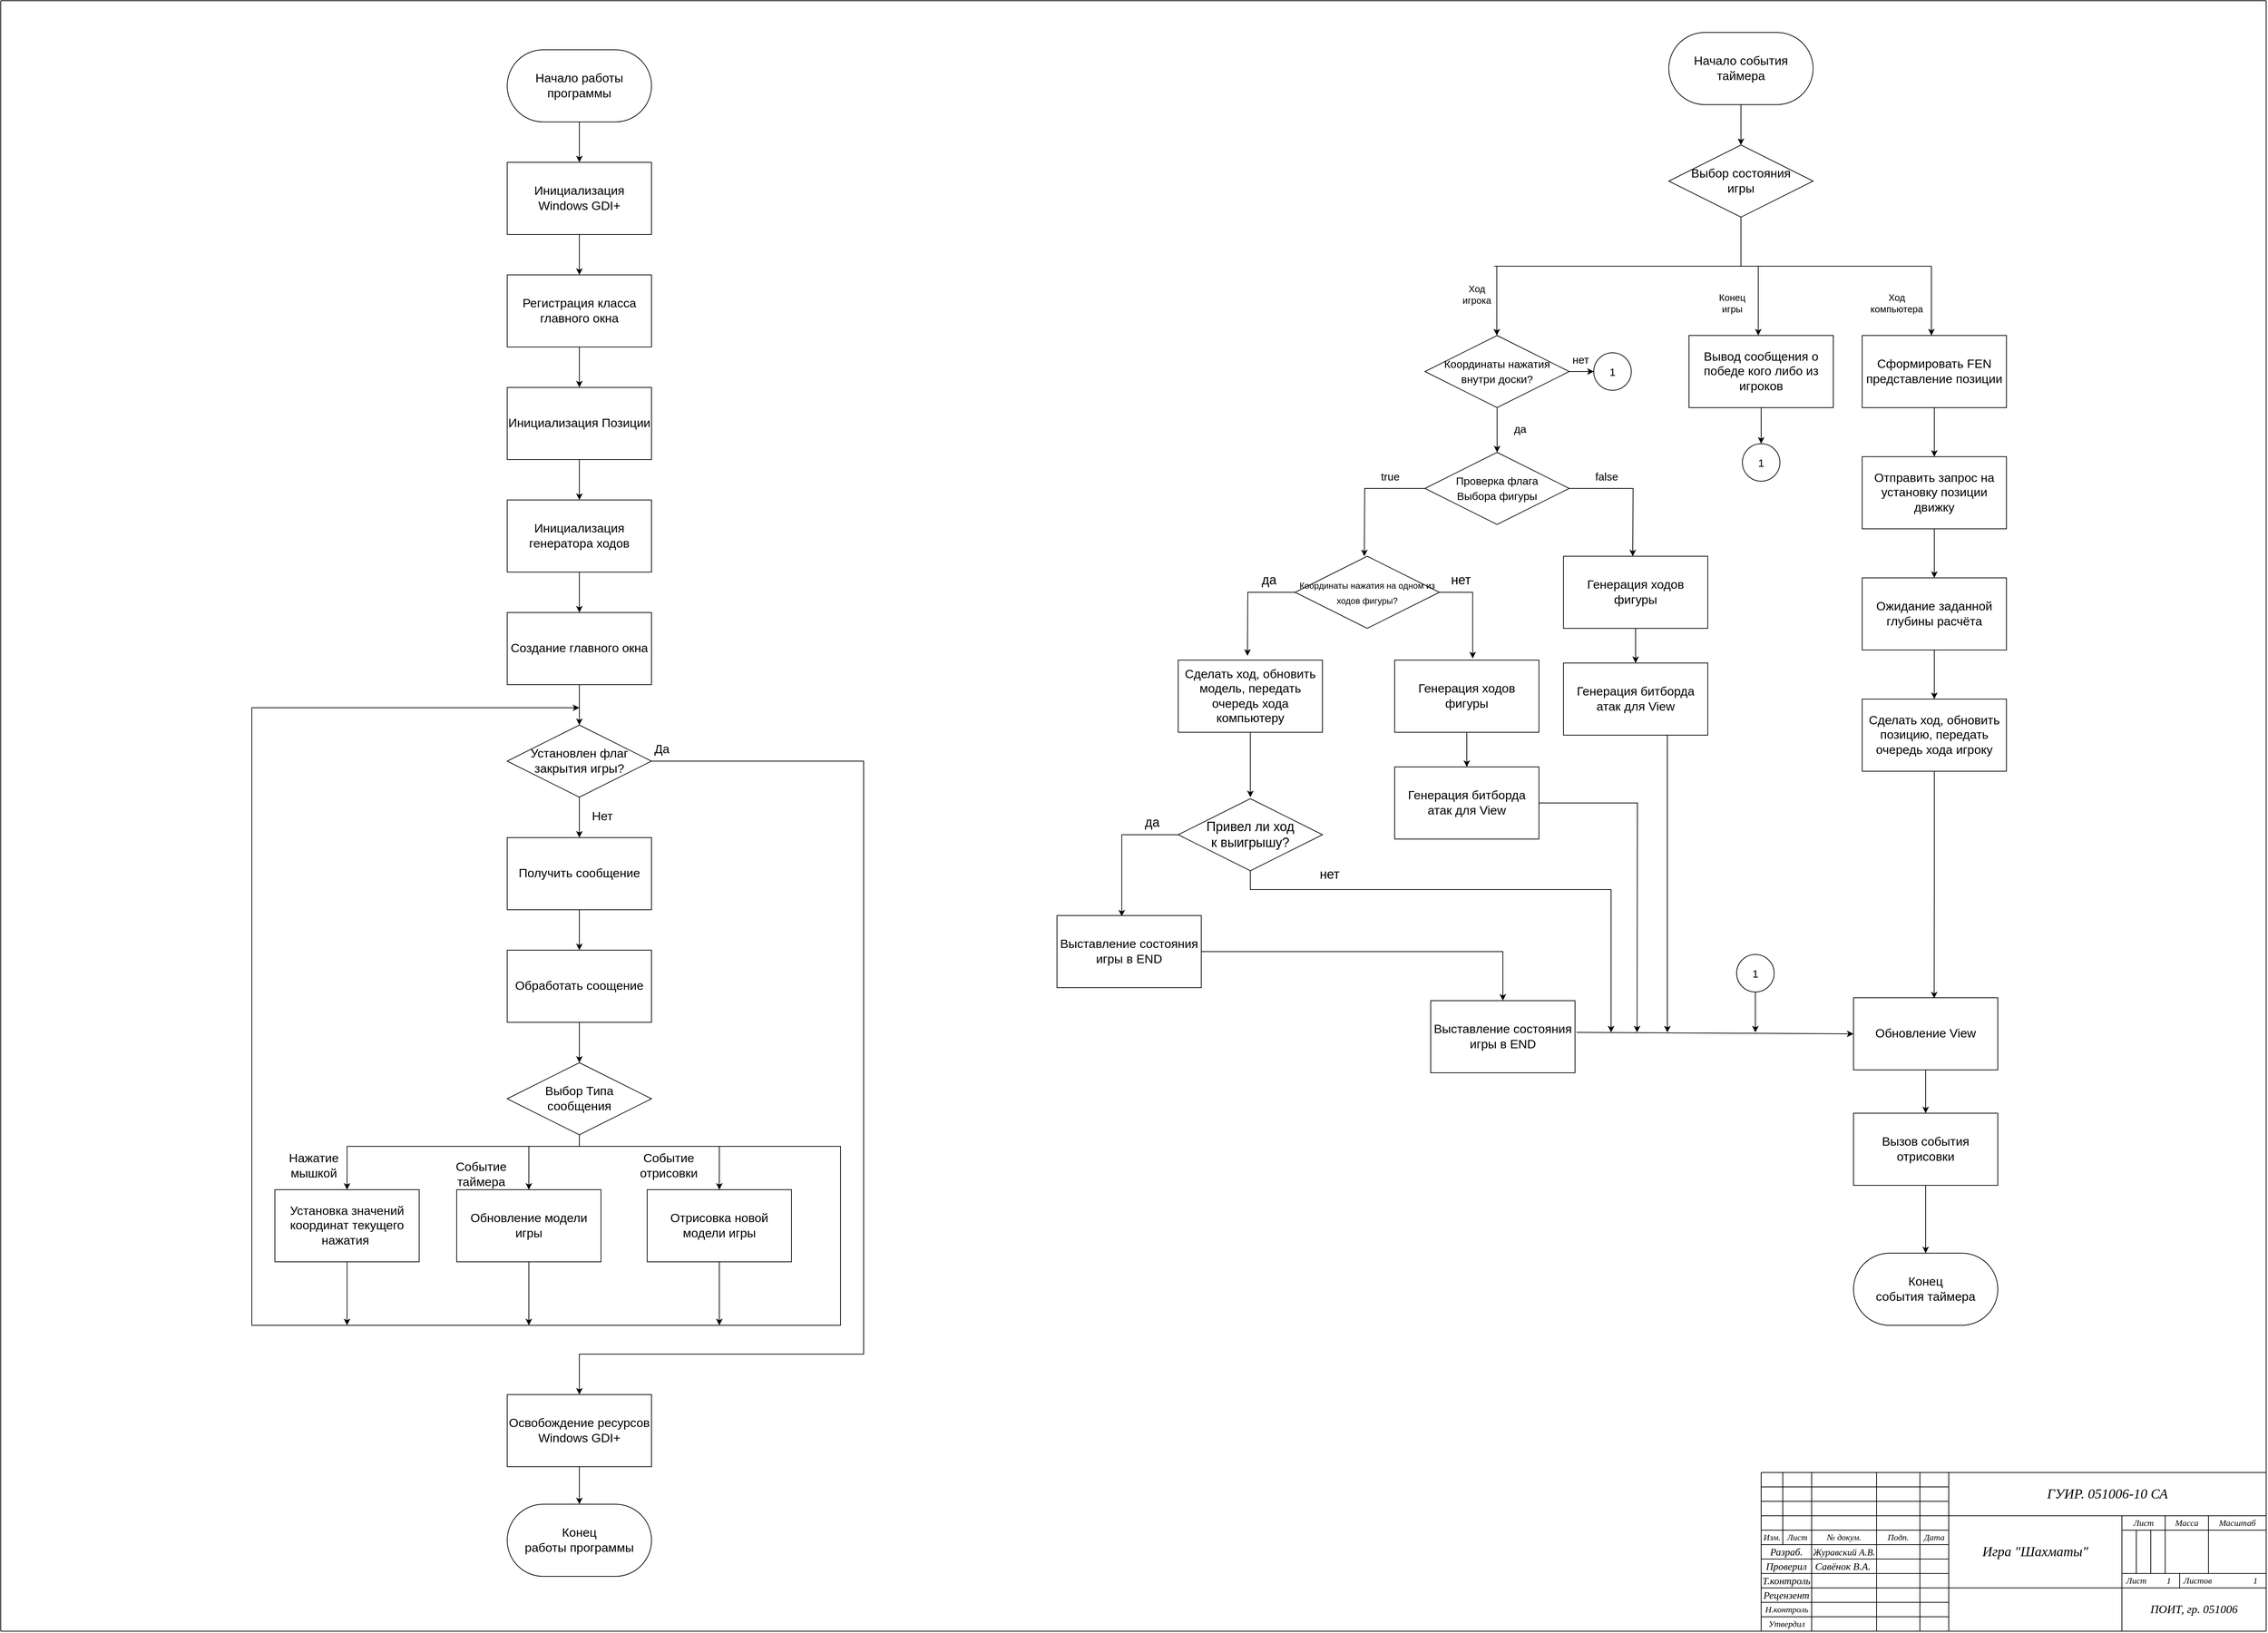 <mxfile version="20.5.3" type="device"><diagram id="b_TIV87pcosbFDb4-95I" name="Page-1"><mxGraphModel dx="561" dy="313" grid="1" gridSize="6" guides="1" tooltips="1" connect="1" arrows="1" fold="1" page="1" pageScale="1" pageWidth="3300" pageHeight="2339" math="0" shadow="0"><root><mxCell id="0"/><mxCell id="1" parent="0"/><mxCell id="flblZkYbyNQ9tiGkdh4v-29" value="" style="group;fontFamily=Times New Roman;" parent="1" vertex="1" connectable="0"><mxGeometry x="2560" y="2080" width="700" height="220" as="geometry"/></mxCell><mxCell id="U5MXIK-24vMOK5HsXXuc-69" style="vsdxID=8;edgeStyle=none;startArrow=none;endArrow=none;startSize=5;endSize=5;strokeColor=#000000;spacingTop=0;spacingBottom=0;spacingLeft=0;spacingRight=0;verticalAlign=middle;html=1;labelBackgroundColor=#ffffff;rounded=0;fontFamily=Times New Roman;" parent="flblZkYbyNQ9tiGkdh4v-29" edge="1"><mxGeometry relative="1" as="geometry"><mxPoint as="offset"/><Array as="points"/><mxPoint as="sourcePoint"/><mxPoint x="700" as="targetPoint"/></mxGeometry></mxCell><mxCell id="U5MXIK-24vMOK5HsXXuc-68" style="vsdxID=6;edgeStyle=none;startArrow=none;endArrow=none;startSize=5;endSize=5;strokeColor=#000000;spacingTop=0;spacingBottom=0;spacingLeft=0;spacingRight=0;verticalAlign=middle;html=1;labelBackgroundColor=#ffffff;rounded=0;fontFamily=Times New Roman;" parent="flblZkYbyNQ9tiGkdh4v-29" edge="1"><mxGeometry relative="1" as="geometry"><mxPoint x="10" as="offset"/><Array as="points"/><mxPoint y="220" as="sourcePoint"/><mxPoint as="targetPoint"/></mxGeometry></mxCell><mxCell id="U5MXIK-24vMOK5HsXXuc-2" value="&lt;p style=&quot;margin-left: 0 ; margin-right: 0 ; margin-top: 0px ; margin-bottom: 0px ; text-indent: 0 ; direction: ltr&quot;&gt;&lt;font style=&quot;font-size: 14px; color: rgb(0, 0, 0); direction: ltr; letter-spacing: 0px; line-height: 140%; opacity: 1;&quot;&gt;&lt;i&gt;Разраб.&lt;/i&gt;&lt;/font&gt;&lt;font style=&quot;font-size: 14px; color: rgb(0, 0, 0); direction: ltr; letter-spacing: 0px; line-height: 140%; opacity: 1;&quot;&gt;&lt;br&gt;&lt;/font&gt;&lt;/p&gt;" style="verticalAlign=middle;align=center;vsdxID=41;fillColor=none;gradientColor=none;shape=stencil(nZBLDoAgDERP0z3SIyjew0SURgSD+Lu9kMZoXLhwN9O+tukAlrNpJg1SzDH4QW/URgNYgZTkjA4UkwJUgGXng+6DX1zLfmoymdXo17xh5zmRJ6Q42BWCfc2oJfdAr+Yv+AP9Cb7OJ3H/2JG1HNGz/84klThPVCc=);strokeColor=none;labelBackgroundColor=none;rounded=0;html=1;whiteSpace=wrap;fontFamily=Times New Roman;" parent="flblZkYbyNQ9tiGkdh4v-29" vertex="1"><mxGeometry y="100" width="70" height="20" as="geometry"/></mxCell><mxCell id="U5MXIK-24vMOK5HsXXuc-4" value="&lt;p style=&quot;margin-left: 0 ; margin-right: 0 ; margin-top: 0px ; margin-bottom: 0px ; text-indent: 0 ; direction: ltr&quot;&gt;&lt;font style=&quot;font-size: 12px; color: rgb(0, 0, 0); direction: ltr; letter-spacing: 0px; line-height: 140%; opacity: 1;&quot;&gt;&lt;i&gt;Подп.&lt;/i&gt;&lt;/font&gt;&lt;font style=&quot;font-size: 12px; color: rgb(0, 0, 0); direction: ltr; letter-spacing: 0px; line-height: 140%; opacity: 1;&quot;&gt;&lt;br&gt;&lt;/font&gt;&lt;/p&gt;" style="verticalAlign=middle;align=center;vsdxID=45;fillColor=none;gradientColor=none;shape=stencil(nZBLDoAgDERP0z3SIyjew0SURgSD+Lu9kMZoXLhwN9O+tukAlrNpJg1SzDH4QW/URgNYgZTkjA4UkwJUgGXng+6DX1zLfmoymdXo17xh5zmRJ6Q42BWCfc2oJfdAr+Yv+AP9Cb7OJ3H/2JG1HNGz/84klThPVCc=);strokeColor=none;labelBackgroundColor=none;rounded=0;html=1;whiteSpace=wrap;fontFamily=Times New Roman;" parent="flblZkYbyNQ9tiGkdh4v-29" vertex="1"><mxGeometry x="160" y="80" width="60" height="20" as="geometry"/></mxCell><mxCell id="U5MXIK-24vMOK5HsXXuc-5" value="&lt;p style=&quot;margin-left: 0 ; margin-right: 0 ; margin-top: 0px ; margin-bottom: 0px ; text-indent: 0 ; direction: ltr&quot;&gt;&lt;font style=&quot;font-size: 12px; color: rgb(0, 0, 0); direction: ltr; letter-spacing: 0px; line-height: 140%; opacity: 1;&quot;&gt;&lt;i&gt;Лист&lt;/i&gt;&lt;/font&gt;&lt;font style=&quot;font-size: 12px; color: rgb(0, 0, 0); direction: ltr; letter-spacing: 0px; line-height: 140%; opacity: 1;&quot;&gt;&lt;br&gt;&lt;/font&gt;&lt;/p&gt;" style="verticalAlign=middle;align=center;vsdxID=46;fillColor=none;gradientColor=none;shape=stencil(nZBLDoAgDERP0z3SIyjew0SURgSD+Lu9kMZoXLhwN9O+tukAlrNpJg1SzDH4QW/URgNYgZTkjA4UkwJUgGXng+6DX1zLfmoymdXo17xh5zmRJ6Q42BWCfc2oJfdAr+Yv+AP9Cb7OJ3H/2JG1HNGz/84klThPVCc=);strokeColor=none;labelBackgroundColor=none;rounded=0;html=1;whiteSpace=wrap;fontFamily=Times New Roman;" parent="flblZkYbyNQ9tiGkdh4v-29" vertex="1"><mxGeometry x="500" y="60" width="60" height="20" as="geometry"/></mxCell><mxCell id="U5MXIK-24vMOK5HsXXuc-7" style="vsdxID=48;edgeStyle=none;startArrow=none;endArrow=none;startSize=5;endSize=5;strokeColor=#000000;spacingTop=0;spacingBottom=0;spacingLeft=0;spacingRight=0;verticalAlign=middle;html=1;labelBackgroundColor=#ffffff;rounded=0;fontFamily=Times New Roman;" parent="flblZkYbyNQ9tiGkdh4v-29" edge="1"><mxGeometry relative="1" as="geometry"><mxPoint x="10" as="offset"/><Array as="points"><mxPoint x="580" y="150"/></Array><mxPoint x="580" y="160" as="sourcePoint"/><mxPoint x="580" y="140" as="targetPoint"/></mxGeometry></mxCell><mxCell id="U5MXIK-24vMOK5HsXXuc-9" value="&lt;p style=&quot;margin-left: 0 ; margin-right: 0 ; margin-top: 0px ; margin-bottom: 0px ; text-indent: 0 ; direction: ltr&quot;&gt;&lt;font style=&quot;font-size: 19px ; color: rgb(0 , 0 , 0) ; direction: ltr ; letter-spacing: 0px ; line-height: 140% ; opacity: 1&quot;&gt;&lt;i&gt;ГУИР. 051006-10&lt;/i&gt;&lt;/font&gt;&lt;i style=&quot;font-size: 19px; letter-spacing: 0px; background-color: initial;&quot;&gt;&amp;nbsp;СА&lt;/i&gt;&lt;/p&gt;" style="verticalAlign=middle;align=center;vsdxID=50;fillColor=none;gradientColor=none;shape=stencil(nZBLDoAgDERP0z3SIyjew0SURgSD+Lu9kMZoXLhwN9O+tukAlrNpJg1SzDH4QW/URgNYgZTkjA4UkwJUgGXng+6DX1zLfmoymdXo17xh5zmRJ6Q42BWCfc2oJfdAr+Yv+AP9Cb7OJ3H/2JG1HNGz/84klThPVCc=);strokeColor=none;labelBackgroundColor=none;rounded=0;html=1;whiteSpace=wrap;fontFamily=Times New Roman;" parent="flblZkYbyNQ9tiGkdh4v-29" vertex="1"><mxGeometry x="260" width="440" height="60" as="geometry"/></mxCell><mxCell id="U5MXIK-24vMOK5HsXXuc-14" value="&lt;p style=&quot;margin-left: 0 ; margin-right: 0 ; margin-top: 0px ; margin-bottom: 0px ; text-indent: 0 ; direction: ltr&quot;&gt;&lt;font style=&quot;font-size: 19px ; color: rgb(0 , 0 , 0) ; direction: ltr ; letter-spacing: 0px ; line-height: 120% ; opacity: 1&quot;&gt;&lt;i&gt;Игра &quot;Шахматы&quot;&lt;/i&gt;&lt;/font&gt;&lt;/p&gt;" style="verticalAlign=middle;align=center;vsdxID=51;fillColor=none;gradientColor=none;shape=stencil(nZBLDoAgDERP0z3SIyjew0SURgSD+Lu9kMZoXLhwN9O+tukAlrNpJg1SzDH4QW/URgNYgZTkjA4UkwJUgGXng+6DX1zLfmoymdXo17xh5zmRJ6Q42BWCfc2oJfdAr+Yv+AP9Cb7OJ3H/2JG1HNGz/84klThPVCc=);strokeColor=none;labelBackgroundColor=none;rounded=0;html=1;whiteSpace=wrap;fontFamily=Times New Roman;" parent="flblZkYbyNQ9tiGkdh4v-29" vertex="1"><mxGeometry x="260" y="60" width="240" height="100" as="geometry"/></mxCell><mxCell id="U5MXIK-24vMOK5HsXXuc-66" style="vsdxID=1;edgeStyle=none;startArrow=none;endArrow=none;startSize=5;endSize=5;strokeColor=#000000;spacingTop=0;spacingBottom=0;spacingLeft=0;spacingRight=0;verticalAlign=middle;html=1;labelBackgroundColor=#ffffff;rounded=0;fontFamily=Times New Roman;" parent="flblZkYbyNQ9tiGkdh4v-29" edge="1"><mxGeometry relative="1" as="geometry"><mxPoint x="10" as="offset"/><Array as="points"/><mxPoint x="500" y="220" as="sourcePoint"/><mxPoint x="500" y="60" as="targetPoint"/></mxGeometry></mxCell><mxCell id="U5MXIK-24vMOK5HsXXuc-67" style="vsdxID=4;edgeStyle=none;startArrow=none;endArrow=none;startSize=5;endSize=5;strokeColor=#000000;spacingTop=0;spacingBottom=0;spacingLeft=0;spacingRight=0;verticalAlign=middle;html=1;labelBackgroundColor=#ffffff;rounded=0;fontFamily=Times New Roman;" parent="flblZkYbyNQ9tiGkdh4v-29" edge="1"><mxGeometry relative="1" as="geometry"><mxPoint x="10" as="offset"/><Array as="points"/><mxPoint x="260" y="220" as="sourcePoint"/><mxPoint x="260" as="targetPoint"/></mxGeometry></mxCell><mxCell id="U5MXIK-24vMOK5HsXXuc-70" style="vsdxID=11;edgeStyle=none;startArrow=none;endArrow=none;startSize=5;endSize=5;strokeColor=#000000;spacingTop=0;spacingBottom=0;spacingLeft=0;spacingRight=0;verticalAlign=middle;html=1;labelBackgroundColor=#ffffff;rounded=0;fontFamily=Times New Roman;" parent="flblZkYbyNQ9tiGkdh4v-29" edge="1"><mxGeometry relative="1" as="geometry"><Array as="points"/><mxPoint x="700" y="60" as="sourcePoint"/><mxPoint y="60" as="targetPoint"/></mxGeometry></mxCell><mxCell id="U5MXIK-24vMOK5HsXXuc-71" style="vsdxID=12;edgeStyle=none;startArrow=none;endArrow=none;startSize=5;endSize=5;strokeColor=#000000;spacingTop=0;spacingBottom=0;spacingLeft=0;spacingRight=0;verticalAlign=middle;html=1;labelBackgroundColor=#ffffff;rounded=0;fontFamily=Times New Roman;" parent="flblZkYbyNQ9tiGkdh4v-29" edge="1"><mxGeometry relative="1" as="geometry"><Array as="points"/><mxPoint x="700" y="160" as="sourcePoint"/><mxPoint y="160" as="targetPoint"/></mxGeometry></mxCell><mxCell id="U5MXIK-24vMOK5HsXXuc-72" style="vsdxID=13;edgeStyle=none;startArrow=none;endArrow=none;startSize=5;endSize=5;strokeColor=#000000;spacingTop=0;spacingBottom=0;spacingLeft=0;spacingRight=0;verticalAlign=middle;html=1;labelBackgroundColor=#ffffff;rounded=0;fontFamily=Times New Roman;" parent="flblZkYbyNQ9tiGkdh4v-29" edge="1"><mxGeometry relative="1" as="geometry"><Array as="points"/><mxPoint x="260" y="200" as="sourcePoint"/><mxPoint y="200" as="targetPoint"/></mxGeometry></mxCell><mxCell id="U5MXIK-24vMOK5HsXXuc-73" style="vsdxID=22;edgeStyle=none;startArrow=none;endArrow=none;startSize=5;endSize=5;strokeColor=#000000;spacingTop=0;spacingBottom=0;spacingLeft=0;spacingRight=0;verticalAlign=middle;html=1;labelBackgroundColor=#ffffff;rounded=0;fontFamily=Times New Roman;" parent="flblZkYbyNQ9tiGkdh4v-29" edge="1"><mxGeometry relative="1" as="geometry"><Array as="points"/><mxPoint x="260" y="180" as="sourcePoint"/><mxPoint y="180" as="targetPoint"/></mxGeometry></mxCell><mxCell id="U5MXIK-24vMOK5HsXXuc-74" style="vsdxID=23;edgeStyle=none;startArrow=none;endArrow=none;startSize=5;endSize=5;strokeColor=#000000;spacingTop=0;spacingBottom=0;spacingLeft=0;spacingRight=0;verticalAlign=middle;html=1;labelBackgroundColor=#ffffff;rounded=0;fontFamily=Times New Roman;" parent="flblZkYbyNQ9tiGkdh4v-29" edge="1"><mxGeometry relative="1" as="geometry"><Array as="points"/><mxPoint x="260" y="140" as="sourcePoint"/><mxPoint y="140" as="targetPoint"/></mxGeometry></mxCell><mxCell id="U5MXIK-24vMOK5HsXXuc-75" style="vsdxID=24;edgeStyle=none;startArrow=none;endArrow=none;startSize=5;endSize=5;strokeColor=#000000;spacingTop=0;spacingBottom=0;spacingLeft=0;spacingRight=0;verticalAlign=middle;html=1;labelBackgroundColor=#ffffff;rounded=0;fontFamily=Times New Roman;" parent="flblZkYbyNQ9tiGkdh4v-29" edge="1"><mxGeometry relative="1" as="geometry"><Array as="points"/><mxPoint x="260" y="120" as="sourcePoint"/><mxPoint y="120" as="targetPoint"/></mxGeometry></mxCell><mxCell id="U5MXIK-24vMOK5HsXXuc-76" style="vsdxID=25;edgeStyle=none;startArrow=none;endArrow=none;startSize=5;endSize=5;strokeColor=#000000;spacingTop=0;spacingBottom=0;spacingLeft=0;spacingRight=0;verticalAlign=middle;html=1;labelBackgroundColor=#ffffff;rounded=0;fontFamily=Times New Roman;" parent="flblZkYbyNQ9tiGkdh4v-29" edge="1"><mxGeometry relative="1" as="geometry"><Array as="points"/><mxPoint x="260" y="100" as="sourcePoint"/><mxPoint y="100" as="targetPoint"/></mxGeometry></mxCell><mxCell id="U5MXIK-24vMOK5HsXXuc-77" style="vsdxID=26;edgeStyle=none;startArrow=none;endArrow=none;startSize=5;endSize=5;strokeColor=#000000;spacingTop=0;spacingBottom=0;spacingLeft=0;spacingRight=0;verticalAlign=middle;html=1;labelBackgroundColor=#ffffff;rounded=0;fontFamily=Times New Roman;" parent="flblZkYbyNQ9tiGkdh4v-29" edge="1"><mxGeometry relative="1" as="geometry"><Array as="points"/><mxPoint x="260" y="80" as="sourcePoint"/><mxPoint y="80" as="targetPoint"/></mxGeometry></mxCell><mxCell id="U5MXIK-24vMOK5HsXXuc-78" style="vsdxID=27;edgeStyle=none;startArrow=none;endArrow=none;startSize=5;endSize=5;strokeColor=#000000;spacingTop=0;spacingBottom=0;spacingLeft=0;spacingRight=0;verticalAlign=middle;html=1;labelBackgroundColor=#ffffff;rounded=0;fontFamily=Times New Roman;" parent="flblZkYbyNQ9tiGkdh4v-29" edge="1"><mxGeometry relative="1" as="geometry"><Array as="points"/><mxPoint x="260" y="40" as="sourcePoint"/><mxPoint y="40" as="targetPoint"/></mxGeometry></mxCell><mxCell id="U5MXIK-24vMOK5HsXXuc-79" style="vsdxID=28;edgeStyle=none;startArrow=none;endArrow=none;startSize=5;endSize=5;strokeColor=#000000;spacingTop=0;spacingBottom=0;spacingLeft=0;spacingRight=0;verticalAlign=middle;html=1;labelBackgroundColor=#ffffff;rounded=0;fontFamily=Times New Roman;" parent="flblZkYbyNQ9tiGkdh4v-29" edge="1"><mxGeometry relative="1" as="geometry"><Array as="points"/><mxPoint x="260" y="20" as="sourcePoint"/><mxPoint y="20" as="targetPoint"/></mxGeometry></mxCell><mxCell id="U5MXIK-24vMOK5HsXXuc-80" style="vsdxID=29;edgeStyle=none;startArrow=none;endArrow=none;startSize=5;endSize=5;strokeColor=#000000;spacingTop=0;spacingBottom=0;spacingLeft=0;spacingRight=0;verticalAlign=middle;html=1;labelBackgroundColor=#ffffff;rounded=0;fontFamily=Times New Roman;" parent="flblZkYbyNQ9tiGkdh4v-29" edge="1"><mxGeometry relative="1" as="geometry"><Array as="points"/><mxPoint x="700" y="140" as="sourcePoint"/><mxPoint x="500" y="140" as="targetPoint"/></mxGeometry></mxCell><mxCell id="U5MXIK-24vMOK5HsXXuc-81" style="vsdxID=30;edgeStyle=none;startArrow=none;endArrow=none;startSize=5;endSize=5;strokeColor=#000000;spacingTop=0;spacingBottom=0;spacingLeft=0;spacingRight=0;verticalAlign=middle;html=1;labelBackgroundColor=#ffffff;rounded=0;fontFamily=Times New Roman;" parent="flblZkYbyNQ9tiGkdh4v-29" edge="1"><mxGeometry relative="1" as="geometry"><Array as="points"/><mxPoint x="700" y="80" as="sourcePoint"/><mxPoint x="500" y="80" as="targetPoint"/></mxGeometry></mxCell><mxCell id="U5MXIK-24vMOK5HsXXuc-82" style="vsdxID=31;edgeStyle=none;startArrow=none;endArrow=none;startSize=5;endSize=5;strokeColor=#000000;spacingTop=0;spacingBottom=0;spacingLeft=0;spacingRight=0;verticalAlign=middle;html=1;labelBackgroundColor=#ffffff;rounded=0;fontFamily=Times New Roman;" parent="flblZkYbyNQ9tiGkdh4v-29" edge="1"><mxGeometry relative="1" as="geometry"><mxPoint x="10" as="offset"/><Array as="points"/><mxPoint x="220" y="220" as="sourcePoint"/><mxPoint x="220" as="targetPoint"/></mxGeometry></mxCell><mxCell id="U5MXIK-24vMOK5HsXXuc-83" style="vsdxID=33;edgeStyle=none;startArrow=none;endArrow=none;startSize=5;endSize=5;strokeColor=#000000;spacingTop=0;spacingBottom=0;spacingLeft=0;spacingRight=0;verticalAlign=middle;html=1;labelBackgroundColor=#ffffff;rounded=0;fontFamily=Times New Roman;" parent="flblZkYbyNQ9tiGkdh4v-29" edge="1"><mxGeometry relative="1" as="geometry"><mxPoint x="10" as="offset"/><Array as="points"/><mxPoint x="160" y="220" as="sourcePoint"/><mxPoint x="160" as="targetPoint"/></mxGeometry></mxCell><mxCell id="U5MXIK-24vMOK5HsXXuc-84" style="vsdxID=34;edgeStyle=none;startArrow=none;endArrow=none;startSize=5;endSize=5;strokeColor=#000000;spacingTop=0;spacingBottom=0;spacingLeft=0;spacingRight=0;verticalAlign=middle;html=1;labelBackgroundColor=#ffffff;rounded=0;fontFamily=Times New Roman;" parent="flblZkYbyNQ9tiGkdh4v-29" edge="1"><mxGeometry relative="1" as="geometry"><mxPoint x="10" as="offset"/><Array as="points"/><mxPoint x="70" y="220" as="sourcePoint"/><mxPoint x="70" as="targetPoint"/></mxGeometry></mxCell><mxCell id="U5MXIK-24vMOK5HsXXuc-85" style="vsdxID=35;edgeStyle=none;startArrow=none;endArrow=none;startSize=5;endSize=5;strokeColor=#000000;spacingTop=0;spacingBottom=0;spacingLeft=0;spacingRight=0;verticalAlign=middle;html=1;labelBackgroundColor=#ffffff;rounded=0;fontFamily=Times New Roman;" parent="flblZkYbyNQ9tiGkdh4v-29" edge="1"><mxGeometry relative="1" as="geometry"><mxPoint x="10" as="offset"/><Array as="points"/><mxPoint x="30" y="100" as="sourcePoint"/><mxPoint x="30" as="targetPoint"/></mxGeometry></mxCell><mxCell id="U5MXIK-24vMOK5HsXXuc-86" style="vsdxID=36;edgeStyle=none;startArrow=none;endArrow=none;startSize=5;endSize=5;strokeColor=#000000;spacingTop=0;spacingBottom=0;spacingLeft=0;spacingRight=0;verticalAlign=middle;html=1;labelBackgroundColor=#ffffff;rounded=0;fontFamily=Times New Roman;" parent="flblZkYbyNQ9tiGkdh4v-29" edge="1"><mxGeometry relative="1" as="geometry"><mxPoint x="10" as="offset"/><Array as="points"/><mxPoint x="560" y="140" as="sourcePoint"/><mxPoint x="560" y="60" as="targetPoint"/></mxGeometry></mxCell><mxCell id="U5MXIK-24vMOK5HsXXuc-87" style="vsdxID=38;edgeStyle=none;startArrow=none;endArrow=none;startSize=5;endSize=5;strokeColor=#000000;spacingTop=0;spacingBottom=0;spacingLeft=0;spacingRight=0;verticalAlign=middle;html=1;labelBackgroundColor=#ffffff;rounded=0;fontFamily=Times New Roman;" parent="flblZkYbyNQ9tiGkdh4v-29" edge="1"><mxGeometry relative="1" as="geometry"><mxPoint x="10" as="offset"/><Array as="points"/><mxPoint x="620" y="140" as="sourcePoint"/><mxPoint x="620" y="60" as="targetPoint"/></mxGeometry></mxCell><mxCell id="U5MXIK-24vMOK5HsXXuc-88" style="vsdxID=39;edgeStyle=none;startArrow=none;endArrow=none;startSize=5;endSize=5;strokeColor=#000000;spacingTop=0;spacingBottom=0;spacingLeft=0;spacingRight=0;verticalAlign=middle;html=1;labelBackgroundColor=#ffffff;rounded=0;fontFamily=Times New Roman;" parent="flblZkYbyNQ9tiGkdh4v-29" edge="1"><mxGeometry relative="1" as="geometry"><mxPoint x="10" as="offset"/><Array as="points"/><mxPoint x="520" y="140" as="sourcePoint"/><mxPoint x="520" y="80" as="targetPoint"/></mxGeometry></mxCell><mxCell id="U5MXIK-24vMOK5HsXXuc-89" style="vsdxID=40;edgeStyle=none;startArrow=none;endArrow=none;startSize=5;endSize=5;strokeColor=#000000;spacingTop=0;spacingBottom=0;spacingLeft=0;spacingRight=0;verticalAlign=middle;html=1;labelBackgroundColor=#ffffff;rounded=0;fontFamily=Times New Roman;" parent="flblZkYbyNQ9tiGkdh4v-29" edge="1"><mxGeometry relative="1" as="geometry"><mxPoint x="10" as="offset"/><Array as="points"/><mxPoint x="540" y="140" as="sourcePoint"/><mxPoint x="540" y="80" as="targetPoint"/></mxGeometry></mxCell><mxCell id="U5MXIK-24vMOK5HsXXuc-6" value="&lt;p style=&quot;margin-left: 0 ; margin-right: 0 ; margin-top: 0px ; margin-bottom: 0px ; text-indent: 0 ; direction: ltr&quot;&gt;&lt;font style=&quot;font-size: 12px; color: rgb(0, 0, 0); direction: ltr; letter-spacing: 0px; line-height: 140%; opacity: 1;&quot;&gt;&lt;i&gt;Лист&lt;/i&gt;&lt;/font&gt;&lt;font style=&quot;font-size: 12px; color: rgb(0, 0, 0); direction: ltr; letter-spacing: 0px; line-height: 140%; opacity: 1;&quot;&gt;&lt;br&gt;&lt;/font&gt;&lt;/p&gt;" style="verticalAlign=middle;align=center;vsdxID=47;fillColor=none;gradientColor=none;shape=stencil(nZBLDoAgDERP0z3SIyjew0SURgSD+Lu9kMZoXLhwN9O+tukAlrNpJg1SzDH4QW/URgNYgZTkjA4UkwJUgGXng+6DX1zLfmoymdXo17xh5zmRJ6Q42BWCfc2oJfdAr+Yv+AP9Cb7OJ3H/2JG1HNGz/84klThPVCc=);strokeColor=none;labelBackgroundColor=none;rounded=0;html=1;whiteSpace=wrap;fontFamily=Times New Roman;" parent="flblZkYbyNQ9tiGkdh4v-29" vertex="1"><mxGeometry x="500" y="140" width="40" height="20" as="geometry"/></mxCell><mxCell id="flblZkYbyNQ9tiGkdh4v-3" value="&lt;p style=&quot;margin-left: 0 ; margin-right: 0 ; margin-top: 0px ; margin-bottom: 0px ; text-indent: 0 ; direction: ltr&quot;&gt;&lt;font style=&quot;font-size: 12px; color: rgb(0, 0, 0); direction: ltr; letter-spacing: 0px; line-height: 140%; opacity: 1;&quot;&gt;&lt;i&gt;Листов&lt;/i&gt;&lt;/font&gt;&lt;font style=&quot;font-size: 12px; color: rgb(0, 0, 0); direction: ltr; letter-spacing: 0px; line-height: 140%; opacity: 1;&quot;&gt;&lt;br&gt;&lt;/font&gt;&lt;/p&gt;" style="verticalAlign=middle;align=center;vsdxID=47;fillColor=none;gradientColor=none;shape=stencil(nZBLDoAgDERP0z3SIyjew0SURgSD+Lu9kMZoXLhwN9O+tukAlrNpJg1SzDH4QW/URgNYgZTkjA4UkwJUgGXng+6DX1zLfmoymdXo17xh5zmRJ6Q42BWCfc2oJfdAr+Yv+AP9Cb7OJ3H/2JG1HNGz/84klThPVCc=);strokeColor=none;labelBackgroundColor=none;rounded=0;html=1;whiteSpace=wrap;fontFamily=Times New Roman;" parent="flblZkYbyNQ9tiGkdh4v-29" vertex="1"><mxGeometry x="580" y="140" width="50" height="20" as="geometry"/></mxCell><mxCell id="flblZkYbyNQ9tiGkdh4v-5" value="&lt;p style=&quot;margin-left: 0 ; margin-right: 0 ; margin-top: 0px ; margin-bottom: 0px ; text-indent: 0 ; direction: ltr&quot;&gt;&lt;font style=&quot;font-size: 12px; color: rgb(0, 0, 0); direction: ltr; letter-spacing: 0px; line-height: 140%; opacity: 1;&quot;&gt;&lt;i&gt;1&lt;/i&gt;&lt;/font&gt;&lt;font style=&quot;font-size: 12px; color: rgb(0, 0, 0); direction: ltr; letter-spacing: 0px; line-height: 140%; opacity: 1;&quot;&gt;&lt;br&gt;&lt;/font&gt;&lt;/p&gt;" style="verticalAlign=middle;align=center;vsdxID=47;fillColor=none;gradientColor=none;shape=stencil(nZBLDoAgDERP0z3SIyjew0SURgSD+Lu9kMZoXLhwN9O+tukAlrNpJg1SzDH4QW/URgNYgZTkjA4UkwJUgGXng+6DX1zLfmoymdXo17xh5zmRJ6Q42BWCfc2oJfdAr+Yv+AP9Cb7OJ3H/2JG1HNGz/84klThPVCc=);strokeColor=none;labelBackgroundColor=none;rounded=0;html=1;whiteSpace=wrap;fontFamily=Times New Roman;" parent="flblZkYbyNQ9tiGkdh4v-29" vertex="1"><mxGeometry x="670" y="140" width="30" height="20" as="geometry"/></mxCell><mxCell id="flblZkYbyNQ9tiGkdh4v-6" value="&lt;p style=&quot;margin-left: 0 ; margin-right: 0 ; margin-top: 0px ; margin-bottom: 0px ; text-indent: 0 ; direction: ltr&quot;&gt;&lt;font style=&quot;font-size: 12px; color: rgb(0, 0, 0); direction: ltr; letter-spacing: 0px; line-height: 140%; opacity: 1;&quot;&gt;&lt;i&gt;1&lt;/i&gt;&lt;/font&gt;&lt;font style=&quot;font-size: 12px; color: rgb(0, 0, 0); direction: ltr; letter-spacing: 0px; line-height: 140%; opacity: 1;&quot;&gt;&lt;br&gt;&lt;/font&gt;&lt;/p&gt;" style="verticalAlign=middle;align=center;vsdxID=47;fillColor=none;gradientColor=none;shape=stencil(nZBLDoAgDERP0z3SIyjew0SURgSD+Lu9kMZoXLhwN9O+tukAlrNpJg1SzDH4QW/URgNYgZTkjA4UkwJUgGXng+6DX1zLfmoymdXo17xh5zmRJ6Q42BWCfc2oJfdAr+Yv+AP9Cb7OJ3H/2JG1HNGz/84klThPVCc=);strokeColor=none;labelBackgroundColor=none;rounded=0;html=1;whiteSpace=wrap;fontFamily=Times New Roman;" parent="flblZkYbyNQ9tiGkdh4v-29" vertex="1"><mxGeometry x="550" y="140" width="30" height="20" as="geometry"/></mxCell><mxCell id="flblZkYbyNQ9tiGkdh4v-7" value="&lt;p style=&quot;margin-left: 0 ; margin-right: 0 ; margin-top: 0px ; margin-bottom: 0px ; text-indent: 0 ; direction: ltr&quot;&gt;&lt;font style=&quot;font-size: 12px; color: rgb(0, 0, 0); direction: ltr; letter-spacing: 0px; line-height: 140%; opacity: 1;&quot;&gt;&lt;i&gt;Масса&lt;/i&gt;&lt;/font&gt;&lt;font style=&quot;font-size: 12px; color: rgb(0, 0, 0); direction: ltr; letter-spacing: 0px; line-height: 140%; opacity: 1;&quot;&gt;&lt;br&gt;&lt;/font&gt;&lt;/p&gt;" style="verticalAlign=middle;align=center;vsdxID=46;fillColor=none;gradientColor=none;shape=stencil(nZBLDoAgDERP0z3SIyjew0SURgSD+Lu9kMZoXLhwN9O+tukAlrNpJg1SzDH4QW/URgNYgZTkjA4UkwJUgGXng+6DX1zLfmoymdXo17xh5zmRJ6Q42BWCfc2oJfdAr+Yv+AP9Cb7OJ3H/2JG1HNGz/84klThPVCc=);strokeColor=none;labelBackgroundColor=none;rounded=0;html=1;whiteSpace=wrap;fontFamily=Times New Roman;" parent="flblZkYbyNQ9tiGkdh4v-29" vertex="1"><mxGeometry x="560" y="60" width="60" height="20" as="geometry"/></mxCell><mxCell id="flblZkYbyNQ9tiGkdh4v-8" value="&lt;p style=&quot;margin-left: 0 ; margin-right: 0 ; margin-top: 0px ; margin-bottom: 0px ; text-indent: 0 ; direction: ltr&quot;&gt;&lt;font style=&quot;font-size: 12px; color: rgb(0, 0, 0); direction: ltr; letter-spacing: 0px; line-height: 140%; opacity: 1;&quot;&gt;&lt;i&gt;Масштаб&lt;/i&gt;&lt;/font&gt;&lt;font style=&quot;font-size: 12px; color: rgb(0, 0, 0); direction: ltr; letter-spacing: 0px; line-height: 140%; opacity: 1;&quot;&gt;&lt;br&gt;&lt;/font&gt;&lt;/p&gt;" style="verticalAlign=middle;align=center;vsdxID=46;fillColor=none;gradientColor=none;shape=stencil(nZBLDoAgDERP0z3SIyjew0SURgSD+Lu9kMZoXLhwN9O+tukAlrNpJg1SzDH4QW/URgNYgZTkjA4UkwJUgGXng+6DX1zLfmoymdXo17xh5zmRJ6Q42BWCfc2oJfdAr+Yv+AP9Cb7OJ3H/2JG1HNGz/84klThPVCc=);strokeColor=none;labelBackgroundColor=none;rounded=0;html=1;whiteSpace=wrap;fontFamily=Times New Roman;" parent="flblZkYbyNQ9tiGkdh4v-29" vertex="1"><mxGeometry x="620" y="60" width="80" height="20" as="geometry"/></mxCell><mxCell id="U5MXIK-24vMOK5HsXXuc-8" value="&lt;p style=&quot;margin-left: 0 ; margin-right: 0 ; margin-top: 0px ; margin-bottom: 0px ; text-indent: 0 ; direction: ltr&quot;&gt;&lt;font style=&quot;font-size: 16px ; color: rgb(0 , 0 , 0) ; direction: ltr ; letter-spacing: 0px ; line-height: 140% ; opacity: 1&quot;&gt;&lt;i&gt;ПОИТ, гр. 051006&lt;/i&gt;&lt;/font&gt;&lt;font style=&quot;font-size: 16px ; color: rgb(0 , 0 , 0) ; direction: ltr ; letter-spacing: 0px ; line-height: 140% ; opacity: 1&quot;&gt;&lt;br&gt;&lt;/font&gt;&lt;/p&gt;" style="verticalAlign=middle;align=center;vsdxID=49;fillColor=none;gradientColor=none;shape=stencil(nZBLDoAgDERP0z3SIyjew0SURgSD+Lu9kMZoXLhwN9O+tukAlrNpJg1SzDH4QW/URgNYgZTkjA4UkwJUgGXng+6DX1zLfmoymdXo17xh5zmRJ6Q42BWCfc2oJfdAr+Yv+AP9Cb7OJ3H/2JG1HNGz/84klThPVCc=);strokeColor=none;labelBackgroundColor=none;rounded=0;html=1;whiteSpace=wrap;fontFamily=Times New Roman;" parent="flblZkYbyNQ9tiGkdh4v-29" vertex="1"><mxGeometry x="500" y="160" width="200" height="60" as="geometry"/></mxCell><mxCell id="flblZkYbyNQ9tiGkdh4v-12" value="&lt;p style=&quot;margin-left: 0 ; margin-right: 0 ; margin-top: 0px ; margin-bottom: 0px ; text-indent: 0 ; direction: ltr&quot;&gt;&lt;font style=&quot;font-size: 12px; color: rgb(0, 0, 0); direction: ltr; letter-spacing: 0px; line-height: 140%; opacity: 1;&quot;&gt;&lt;i&gt;Изм.&lt;/i&gt;&lt;/font&gt;&lt;font style=&quot;font-size: 12px; color: rgb(0, 0, 0); direction: ltr; letter-spacing: 0px; line-height: 140%; opacity: 1;&quot;&gt;&lt;br&gt;&lt;/font&gt;&lt;/p&gt;" style="verticalAlign=middle;align=center;vsdxID=45;fillColor=none;gradientColor=none;shape=stencil(nZBLDoAgDERP0z3SIyjew0SURgSD+Lu9kMZoXLhwN9O+tukAlrNpJg1SzDH4QW/URgNYgZTkjA4UkwJUgGXng+6DX1zLfmoymdXo17xh5zmRJ6Q42BWCfc2oJfdAr+Yv+AP9Cb7OJ3H/2JG1HNGz/84klThPVCc=);strokeColor=none;labelBackgroundColor=none;rounded=0;html=1;whiteSpace=wrap;fontFamily=Times New Roman;" parent="flblZkYbyNQ9tiGkdh4v-29" vertex="1"><mxGeometry y="80" width="30" height="20" as="geometry"/></mxCell><mxCell id="flblZkYbyNQ9tiGkdh4v-19" value="&lt;p style=&quot;margin-left: 0 ; margin-right: 0 ; margin-top: 0px ; margin-bottom: 0px ; text-indent: 0 ; direction: ltr&quot;&gt;&lt;span style=&quot;font-size: 13px;&quot;&gt;&lt;i&gt;Журавский А.В.&lt;/i&gt;&lt;/span&gt;&lt;/p&gt;" style="verticalAlign=middle;align=center;vsdxID=41;fillColor=none;gradientColor=none;shape=stencil(nZBLDoAgDERP0z3SIyjew0SURgSD+Lu9kMZoXLhwN9O+tukAlrNpJg1SzDH4QW/URgNYgZTkjA4UkwJUgGXng+6DX1zLfmoymdXo17xh5zmRJ6Q42BWCfc2oJfdAr+Yv+AP9Cb7OJ3H/2JG1HNGz/84klThPVCc=);strokeColor=none;labelBackgroundColor=none;rounded=0;html=1;whiteSpace=wrap;fontFamily=Times New Roman;" parent="flblZkYbyNQ9tiGkdh4v-29" vertex="1"><mxGeometry x="70" y="100" width="90" height="20" as="geometry"/></mxCell><mxCell id="TJvAhpTy62SrKwSnHrel-2" value="&lt;p style=&quot;margin-left: 0 ; margin-right: 0 ; margin-top: 0px ; margin-bottom: 0px ; text-indent: 0 ; direction: ltr&quot;&gt;&lt;font style=&quot;font-size: 14px; color: rgb(0, 0, 0); direction: ltr; letter-spacing: 0px; line-height: 140%; opacity: 1;&quot;&gt;&lt;i&gt;Т.контроль&lt;/i&gt;&lt;/font&gt;&lt;font style=&quot;font-size: 14px; color: rgb(0, 0, 0); direction: ltr; letter-spacing: 0px; line-height: 140%; opacity: 1;&quot;&gt;&lt;br&gt;&lt;/font&gt;&lt;/p&gt;" style="verticalAlign=middle;align=center;vsdxID=41;fillColor=none;gradientColor=none;shape=stencil(nZBLDoAgDERP0z3SIyjew0SURgSD+Lu9kMZoXLhwN9O+tukAlrNpJg1SzDH4QW/URgNYgZTkjA4UkwJUgGXng+6DX1zLfmoymdXo17xh5zmRJ6Q42BWCfc2oJfdAr+Yv+AP9Cb7OJ3H/2JG1HNGz/84klThPVCc=);strokeColor=none;labelBackgroundColor=none;rounded=0;html=1;whiteSpace=wrap;fontFamily=Times New Roman;" parent="1" vertex="1"><mxGeometry x="2560" y="2220" width="70" height="20" as="geometry"/></mxCell><mxCell id="TJvAhpTy62SrKwSnHrel-6" value="&lt;p style=&quot;margin-left: 0 ; margin-right: 0 ; margin-top: 0px ; margin-bottom: 0px ; text-indent: 0 ; direction: ltr&quot;&gt;&lt;font style=&quot;font-size: 14px; color: rgb(0, 0, 0); direction: ltr; letter-spacing: 0px; line-height: 140%; opacity: 1;&quot;&gt;&lt;span&gt;Рецензент&lt;/span&gt;&lt;/font&gt;&lt;font style=&quot;font-size: 14px; color: rgb(0, 0, 0); direction: ltr; letter-spacing: 0px; line-height: 140%; opacity: 1;&quot;&gt;&lt;br&gt;&lt;/font&gt;&lt;/p&gt;" style="verticalAlign=middle;align=center;vsdxID=41;fillColor=none;gradientColor=none;shape=stencil(nZBLDoAgDERP0z3SIyjew0SURgSD+Lu9kMZoXLhwN9O+tukAlrNpJg1SzDH4QW/URgNYgZTkjA4UkwJUgGXng+6DX1zLfmoymdXo17xh5zmRJ6Q42BWCfc2oJfdAr+Yv+AP9Cb7OJ3H/2JG1HNGz/84klThPVCc=);strokeColor=none;labelBackgroundColor=none;rounded=0;html=1;whiteSpace=wrap;fontStyle=2;fontFamily=Times New Roman;" parent="1" vertex="1"><mxGeometry x="2560" y="2240" width="70" height="20" as="geometry"/></mxCell><mxCell id="TJvAhpTy62SrKwSnHrel-8" value="Н.контроль" style="text;html=1;align=center;verticalAlign=middle;resizable=0;points=[];autosize=1;fontStyle=2;fontFamily=Times New Roman;" parent="1" vertex="1"><mxGeometry x="2555" y="2260" width="80" height="20" as="geometry"/></mxCell><mxCell id="TJvAhpTy62SrKwSnHrel-9" value="Утвердил" style="text;html=1;align=center;verticalAlign=middle;resizable=0;points=[];autosize=1;fontStyle=2;fontFamily=Times New Roman;" parent="1" vertex="1"><mxGeometry x="2560" y="2280" width="70" height="20" as="geometry"/></mxCell><mxCell id="6xXm4rVcBbDUP-3pXS4A-9" value="" style="edgeStyle=orthogonalEdgeStyle;rounded=0;orthogonalLoop=1;jettySize=auto;html=1;fontSize=17;" parent="1" source="6xXm4rVcBbDUP-3pXS4A-6" target="6xXm4rVcBbDUP-3pXS4A-8" edge="1"><mxGeometry relative="1" as="geometry"/></mxCell><mxCell id="6xXm4rVcBbDUP-3pXS4A-6" value="&lt;font style=&quot;font-size: 17px;&quot;&gt;Начало работы программы&lt;/font&gt;" style="rounded=1;whiteSpace=wrap;html=1;fontSize=14;arcSize=50;" parent="1" vertex="1"><mxGeometry x="822" y="108" width="200" height="100" as="geometry"/></mxCell><mxCell id="6xXm4rVcBbDUP-3pXS4A-11" value="" style="edgeStyle=orthogonalEdgeStyle;rounded=0;orthogonalLoop=1;jettySize=auto;html=1;fontSize=17;" parent="1" source="6xXm4rVcBbDUP-3pXS4A-8" target="6xXm4rVcBbDUP-3pXS4A-10" edge="1"><mxGeometry relative="1" as="geometry"/></mxCell><mxCell id="6xXm4rVcBbDUP-3pXS4A-8" value="Инициализация Windows GDI+" style="rounded=0;whiteSpace=wrap;html=1;fontSize=17;" parent="1" vertex="1"><mxGeometry x="822" y="264" width="200" height="100" as="geometry"/></mxCell><mxCell id="6xXm4rVcBbDUP-3pXS4A-14" value="" style="edgeStyle=orthogonalEdgeStyle;rounded=0;orthogonalLoop=1;jettySize=auto;html=1;fontSize=17;" parent="1" source="6xXm4rVcBbDUP-3pXS4A-10" target="6xXm4rVcBbDUP-3pXS4A-13" edge="1"><mxGeometry relative="1" as="geometry"/></mxCell><mxCell id="6xXm4rVcBbDUP-3pXS4A-10" value="Регистрация класса главного окна" style="rounded=0;whiteSpace=wrap;html=1;fontSize=17;" parent="1" vertex="1"><mxGeometry x="822" y="420" width="200" height="100" as="geometry"/></mxCell><mxCell id="6xXm4rVcBbDUP-3pXS4A-16" value="" style="edgeStyle=orthogonalEdgeStyle;rounded=0;orthogonalLoop=1;jettySize=auto;html=1;fontSize=17;" parent="1" source="6xXm4rVcBbDUP-3pXS4A-13" target="6xXm4rVcBbDUP-3pXS4A-15" edge="1"><mxGeometry relative="1" as="geometry"/></mxCell><mxCell id="6xXm4rVcBbDUP-3pXS4A-13" value="Инициализация Позиции" style="rounded=0;whiteSpace=wrap;html=1;fontSize=17;" parent="1" vertex="1"><mxGeometry x="822" y="576" width="200" height="100" as="geometry"/></mxCell><mxCell id="6xXm4rVcBbDUP-3pXS4A-19" value="" style="edgeStyle=orthogonalEdgeStyle;rounded=0;orthogonalLoop=1;jettySize=auto;html=1;fontSize=17;" parent="1" source="6xXm4rVcBbDUP-3pXS4A-15" target="6xXm4rVcBbDUP-3pXS4A-18" edge="1"><mxGeometry relative="1" as="geometry"/></mxCell><mxCell id="6xXm4rVcBbDUP-3pXS4A-15" value="Инициализация генератора ходов" style="rounded=0;whiteSpace=wrap;html=1;fontSize=17;" parent="1" vertex="1"><mxGeometry x="822" y="732" width="200" height="100" as="geometry"/></mxCell><mxCell id="6xXm4rVcBbDUP-3pXS4A-21" value="" style="edgeStyle=orthogonalEdgeStyle;rounded=0;orthogonalLoop=1;jettySize=auto;html=1;fontSize=17;" parent="1" source="6xXm4rVcBbDUP-3pXS4A-18" target="6xXm4rVcBbDUP-3pXS4A-20" edge="1"><mxGeometry relative="1" as="geometry"/></mxCell><mxCell id="6xXm4rVcBbDUP-3pXS4A-18" value="Создание главного окна" style="rounded=0;whiteSpace=wrap;html=1;fontSize=17;" parent="1" vertex="1"><mxGeometry x="822" y="888" width="200" height="100" as="geometry"/></mxCell><mxCell id="6xXm4rVcBbDUP-3pXS4A-23" value="" style="edgeStyle=orthogonalEdgeStyle;rounded=0;orthogonalLoop=1;jettySize=auto;html=1;fontSize=17;" parent="1" source="6xXm4rVcBbDUP-3pXS4A-20" target="6xXm4rVcBbDUP-3pXS4A-22" edge="1"><mxGeometry relative="1" as="geometry"/></mxCell><mxCell id="6xXm4rVcBbDUP-3pXS4A-20" value="Установлен флаг закрытия игры?" style="rhombus;whiteSpace=wrap;html=1;fontSize=17;" parent="1" vertex="1"><mxGeometry x="822" y="1044" width="200" height="100" as="geometry"/></mxCell><mxCell id="6xXm4rVcBbDUP-3pXS4A-25" value="" style="edgeStyle=orthogonalEdgeStyle;rounded=0;orthogonalLoop=1;jettySize=auto;html=1;fontSize=17;" parent="1" source="6xXm4rVcBbDUP-3pXS4A-22" target="6xXm4rVcBbDUP-3pXS4A-24" edge="1"><mxGeometry relative="1" as="geometry"/></mxCell><mxCell id="6xXm4rVcBbDUP-3pXS4A-22" value="Получить сообщение" style="rounded=0;whiteSpace=wrap;html=1;fontSize=17;" parent="1" vertex="1"><mxGeometry x="822" y="1200" width="200" height="100" as="geometry"/></mxCell><mxCell id="6xXm4rVcBbDUP-3pXS4A-27" value="" style="edgeStyle=orthogonalEdgeStyle;rounded=0;orthogonalLoop=1;jettySize=auto;html=1;fontSize=17;" parent="1" source="6xXm4rVcBbDUP-3pXS4A-24" target="6xXm4rVcBbDUP-3pXS4A-26" edge="1"><mxGeometry relative="1" as="geometry"/></mxCell><mxCell id="6xXm4rVcBbDUP-3pXS4A-24" value="Обработать соощение" style="rounded=0;whiteSpace=wrap;html=1;fontSize=17;" parent="1" vertex="1"><mxGeometry x="822" y="1356" width="200" height="100" as="geometry"/></mxCell><mxCell id="6xXm4rVcBbDUP-3pXS4A-31" value="" style="edgeStyle=orthogonalEdgeStyle;rounded=0;orthogonalLoop=1;jettySize=auto;html=1;fontSize=17;exitX=0.5;exitY=1;exitDx=0;exitDy=0;" parent="1" source="6xXm4rVcBbDUP-3pXS4A-26" target="6xXm4rVcBbDUP-3pXS4A-29" edge="1"><mxGeometry relative="1" as="geometry"><mxPoint x="826.0" y="1596" as="sourcePoint"/><Array as="points"><mxPoint x="922" y="1628"/><mxPoint x="852" y="1628"/></Array></mxGeometry></mxCell><mxCell id="6xXm4rVcBbDUP-3pXS4A-26" value="Выбор Типа &lt;br&gt;сообщения" style="rhombus;whiteSpace=wrap;html=1;fontSize=17;" parent="1" vertex="1"><mxGeometry x="822" y="1512" width="200" height="100" as="geometry"/></mxCell><mxCell id="6xXm4rVcBbDUP-3pXS4A-28" value="Установка значений координат текущего нажатия&amp;nbsp;" style="rounded=0;whiteSpace=wrap;html=1;fontSize=17;" parent="1" vertex="1"><mxGeometry x="500" y="1688" width="200" height="100" as="geometry"/></mxCell><mxCell id="6xXm4rVcBbDUP-3pXS4A-29" value="Обновление модели игры" style="rounded=0;whiteSpace=wrap;html=1;fontSize=17;" parent="1" vertex="1"><mxGeometry x="752" y="1688" width="200" height="100" as="geometry"/></mxCell><mxCell id="6xXm4rVcBbDUP-3pXS4A-30" value="Отрисовка новой модели игры" style="rounded=0;whiteSpace=wrap;html=1;fontSize=17;" parent="1" vertex="1"><mxGeometry x="1016" y="1688" width="200" height="100" as="geometry"/></mxCell><mxCell id="6xXm4rVcBbDUP-3pXS4A-32" value="" style="edgeStyle=orthogonalEdgeStyle;rounded=0;orthogonalLoop=1;jettySize=auto;html=1;fontSize=17;exitX=0.5;exitY=1;exitDx=0;exitDy=0;entryX=0.5;entryY=0;entryDx=0;entryDy=0;" parent="1" source="6xXm4rVcBbDUP-3pXS4A-26" target="6xXm4rVcBbDUP-3pXS4A-28" edge="1"><mxGeometry relative="1" as="geometry"><mxPoint x="826" y="1596" as="sourcePoint"/><mxPoint x="838" y="1508" as="targetPoint"/><Array as="points"><mxPoint x="922" y="1628"/><mxPoint x="600" y="1628"/></Array></mxGeometry></mxCell><mxCell id="6xXm4rVcBbDUP-3pXS4A-33" value="" style="edgeStyle=orthogonalEdgeStyle;rounded=0;orthogonalLoop=1;jettySize=auto;html=1;fontSize=17;exitX=0.5;exitY=1;exitDx=0;exitDy=0;entryX=0.5;entryY=0;entryDx=0;entryDy=0;" parent="1" source="6xXm4rVcBbDUP-3pXS4A-26" target="6xXm4rVcBbDUP-3pXS4A-30" edge="1"><mxGeometry relative="1" as="geometry"><mxPoint x="826" y="1596" as="sourcePoint"/><mxPoint x="850" y="1520" as="targetPoint"/><Array as="points"><mxPoint x="922" y="1628"/><mxPoint x="1116" y="1628"/></Array></mxGeometry></mxCell><mxCell id="6xXm4rVcBbDUP-3pXS4A-34" value="Нажатие мышкой" style="text;html=1;strokeColor=none;fillColor=none;align=center;verticalAlign=middle;whiteSpace=wrap;rounded=0;fontSize=17;" parent="1" vertex="1"><mxGeometry x="524" y="1640" width="60" height="30" as="geometry"/></mxCell><mxCell id="6xXm4rVcBbDUP-3pXS4A-35" value="Событие таймера&lt;br&gt;" style="text;html=1;strokeColor=none;fillColor=none;align=center;verticalAlign=middle;whiteSpace=wrap;rounded=0;fontSize=17;" parent="1" vertex="1"><mxGeometry x="726" y="1652" width="120" height="30" as="geometry"/></mxCell><mxCell id="6xXm4rVcBbDUP-3pXS4A-37" value="Событие отрисовки" style="text;html=1;strokeColor=none;fillColor=none;align=center;verticalAlign=middle;whiteSpace=wrap;rounded=0;fontSize=17;" parent="1" vertex="1"><mxGeometry x="980" y="1640" width="132" height="30" as="geometry"/></mxCell><mxCell id="6xXm4rVcBbDUP-3pXS4A-38" value="" style="edgeStyle=orthogonalEdgeStyle;rounded=0;orthogonalLoop=1;jettySize=auto;html=1;fontSize=17;exitX=0.5;exitY=1;exitDx=0;exitDy=0;" parent="1" source="6xXm4rVcBbDUP-3pXS4A-28" edge="1"><mxGeometry relative="1" as="geometry"><mxPoint x="1208" y="1488" as="sourcePoint"/><mxPoint x="600" y="1876" as="targetPoint"/><Array as="points"><mxPoint x="600" y="1836"/><mxPoint x="600" y="1836"/></Array></mxGeometry></mxCell><mxCell id="6xXm4rVcBbDUP-3pXS4A-39" value="" style="edgeStyle=orthogonalEdgeStyle;rounded=0;orthogonalLoop=1;jettySize=auto;html=1;fontSize=17;exitX=0.5;exitY=1;exitDx=0;exitDy=0;" parent="1" source="6xXm4rVcBbDUP-3pXS4A-29" edge="1"><mxGeometry relative="1" as="geometry"><mxPoint x="934.0" y="1624" as="sourcePoint"/><mxPoint x="852" y="1876" as="targetPoint"/><Array as="points"><mxPoint x="852" y="1872"/></Array></mxGeometry></mxCell><mxCell id="6xXm4rVcBbDUP-3pXS4A-41" value="" style="edgeStyle=orthogonalEdgeStyle;rounded=0;orthogonalLoop=1;jettySize=auto;html=1;fontSize=17;exitX=0.5;exitY=1;exitDx=0;exitDy=0;" parent="1" source="6xXm4rVcBbDUP-3pXS4A-30" edge="1"><mxGeometry relative="1" as="geometry"><mxPoint x="934" y="1468" as="sourcePoint"/><mxPoint x="1116" y="1876" as="targetPoint"/></mxGeometry></mxCell><mxCell id="6xXm4rVcBbDUP-3pXS4A-42" value="" style="edgeStyle=orthogonalEdgeStyle;rounded=0;orthogonalLoop=1;jettySize=auto;html=1;fontSize=17;exitX=0.5;exitY=1;exitDx=0;exitDy=0;" parent="1" source="6xXm4rVcBbDUP-3pXS4A-26" edge="1"><mxGeometry relative="1" as="geometry"><mxPoint x="934" y="1624" as="sourcePoint"/><mxPoint x="922" y="1020" as="targetPoint"/><Array as="points"><mxPoint x="922" y="1628"/><mxPoint x="1284" y="1628"/><mxPoint x="1284" y="1876"/><mxPoint x="468" y="1876"/><mxPoint x="468" y="1020"/></Array></mxGeometry></mxCell><mxCell id="6xXm4rVcBbDUP-3pXS4A-45" value="&lt;font style=&quot;font-size: 17px;&quot;&gt;Конец&lt;br&gt;работы программы&lt;/font&gt;" style="rounded=1;whiteSpace=wrap;html=1;fontSize=14;arcSize=50;" parent="1" vertex="1"><mxGeometry x="822" y="2124" width="200" height="100" as="geometry"/></mxCell><mxCell id="6xXm4rVcBbDUP-3pXS4A-50" value="" style="edgeStyle=orthogonalEdgeStyle;rounded=0;orthogonalLoop=1;jettySize=auto;html=1;fontSize=17;" parent="1" source="6xXm4rVcBbDUP-3pXS4A-46" target="6xXm4rVcBbDUP-3pXS4A-45" edge="1"><mxGeometry relative="1" as="geometry"/></mxCell><mxCell id="6xXm4rVcBbDUP-3pXS4A-46" value="Освобождение ресурсов Windows GDI+" style="rounded=0;whiteSpace=wrap;html=1;fontSize=17;" parent="1" vertex="1"><mxGeometry x="822" y="1972" width="200" height="100" as="geometry"/></mxCell><mxCell id="6xXm4rVcBbDUP-3pXS4A-47" value="" style="edgeStyle=orthogonalEdgeStyle;rounded=0;orthogonalLoop=1;jettySize=auto;html=1;fontSize=17;exitX=1;exitY=0.5;exitDx=0;exitDy=0;entryX=0.5;entryY=0;entryDx=0;entryDy=0;" parent="1" source="6xXm4rVcBbDUP-3pXS4A-20" target="6xXm4rVcBbDUP-3pXS4A-46" edge="1"><mxGeometry relative="1" as="geometry"><mxPoint x="930" y="1308" as="sourcePoint"/><mxPoint x="930" y="1364.0" as="targetPoint"/><Array as="points"><mxPoint x="1316" y="1094"/><mxPoint x="1316" y="1916"/><mxPoint x="922" y="1916"/></Array></mxGeometry></mxCell><mxCell id="6xXm4rVcBbDUP-3pXS4A-48" value="Нет" style="text;html=1;strokeColor=none;fillColor=none;align=center;verticalAlign=middle;whiteSpace=wrap;rounded=0;fontSize=17;" parent="1" vertex="1"><mxGeometry x="924" y="1156" width="60" height="30" as="geometry"/></mxCell><mxCell id="6xXm4rVcBbDUP-3pXS4A-49" value="Да" style="text;html=1;align=center;verticalAlign=middle;resizable=0;points=[];autosize=1;strokeColor=none;fillColor=none;fontSize=17;" parent="1" vertex="1"><mxGeometry x="1016" y="1058" width="40" height="40" as="geometry"/></mxCell><mxCell id="cFmSF9-3FGyZW1zp4UEq-2" style="edgeStyle=orthogonalEdgeStyle;rounded=0;orthogonalLoop=1;jettySize=auto;html=1;entryX=0.5;entryY=0;entryDx=0;entryDy=0;fontSize=13;" edge="1" parent="1" source="QpsiRujmBNp21t7fhAZL-10" target="cFmSF9-3FGyZW1zp4UEq-1"><mxGeometry relative="1" as="geometry"/></mxCell><mxCell id="QpsiRujmBNp21t7fhAZL-10" value="&lt;span style=&quot;font-size: 17px;&quot;&gt;Начало события таймера&lt;/span&gt;" style="rounded=1;whiteSpace=wrap;html=1;fontSize=14;arcSize=50;" parent="1" vertex="1"><mxGeometry x="2432" y="84" width="200" height="100" as="geometry"/></mxCell><mxCell id="cFmSF9-3FGyZW1zp4UEq-1" value="Выбор состояния &lt;br&gt;игры" style="rhombus;whiteSpace=wrap;html=1;fontSize=17;" vertex="1" parent="1"><mxGeometry x="2432" y="240" width="200" height="100" as="geometry"/></mxCell><mxCell id="cFmSF9-3FGyZW1zp4UEq-5" value="" style="endArrow=none;html=1;rounded=0;fontSize=13;entryX=0.5;entryY=1;entryDx=0;entryDy=0;" edge="1" parent="1" target="cFmSF9-3FGyZW1zp4UEq-1"><mxGeometry width="50" height="50" relative="1" as="geometry"><mxPoint x="2532" y="408" as="sourcePoint"/><mxPoint x="2570" y="402" as="targetPoint"/></mxGeometry></mxCell><mxCell id="cFmSF9-3FGyZW1zp4UEq-6" value="" style="endArrow=none;html=1;rounded=0;fontSize=13;" edge="1" parent="1"><mxGeometry width="50" height="50" relative="1" as="geometry"><mxPoint x="2190" y="408" as="sourcePoint"/><mxPoint x="2796" y="408" as="targetPoint"/></mxGeometry></mxCell><mxCell id="cFmSF9-3FGyZW1zp4UEq-7" value="" style="endArrow=classic;html=1;rounded=0;fontSize=13;" edge="1" parent="1"><mxGeometry width="50" height="50" relative="1" as="geometry"><mxPoint x="2193.6" y="408" as="sourcePoint"/><mxPoint x="2193.6" y="504" as="targetPoint"/></mxGeometry></mxCell><mxCell id="cFmSF9-3FGyZW1zp4UEq-8" value="" style="endArrow=classic;html=1;rounded=0;fontSize=13;" edge="1" parent="1"><mxGeometry width="50" height="50" relative="1" as="geometry"><mxPoint x="2796" y="408" as="sourcePoint"/><mxPoint x="2796" y="504" as="targetPoint"/></mxGeometry></mxCell><mxCell id="cFmSF9-3FGyZW1zp4UEq-9" value="" style="endArrow=classic;html=1;rounded=0;fontSize=13;" edge="1" parent="1"><mxGeometry width="50" height="50" relative="1" as="geometry"><mxPoint x="2556" y="408" as="sourcePoint"/><mxPoint x="2556" y="504" as="targetPoint"/></mxGeometry></mxCell><mxCell id="cFmSF9-3FGyZW1zp4UEq-10" value="Ход игрока" style="text;html=1;strokeColor=none;fillColor=none;align=center;verticalAlign=middle;whiteSpace=wrap;rounded=0;fontSize=13;" vertex="1" parent="1"><mxGeometry x="2136" y="432" width="60" height="30" as="geometry"/></mxCell><mxCell id="cFmSF9-3FGyZW1zp4UEq-11" value="Конец игры" style="text;html=1;strokeColor=none;fillColor=none;align=center;verticalAlign=middle;whiteSpace=wrap;rounded=0;fontSize=13;" vertex="1" parent="1"><mxGeometry x="2490" y="444" width="60" height="30" as="geometry"/></mxCell><mxCell id="cFmSF9-3FGyZW1zp4UEq-12" value="Ход компьютера" style="text;html=1;strokeColor=none;fillColor=none;align=center;verticalAlign=middle;whiteSpace=wrap;rounded=0;fontSize=13;" vertex="1" parent="1"><mxGeometry x="2718" y="444" width="60" height="30" as="geometry"/></mxCell><mxCell id="cFmSF9-3FGyZW1zp4UEq-16" style="edgeStyle=orthogonalEdgeStyle;rounded=0;orthogonalLoop=1;jettySize=auto;html=1;entryX=0;entryY=0.5;entryDx=0;entryDy=0;fontSize=15;" edge="1" parent="1" source="cFmSF9-3FGyZW1zp4UEq-14" target="cFmSF9-3FGyZW1zp4UEq-15"><mxGeometry relative="1" as="geometry"/></mxCell><mxCell id="cFmSF9-3FGyZW1zp4UEq-19" style="edgeStyle=orthogonalEdgeStyle;rounded=0;orthogonalLoop=1;jettySize=auto;html=1;entryX=0.5;entryY=0;entryDx=0;entryDy=0;fontSize=15;" edge="1" parent="1" source="cFmSF9-3FGyZW1zp4UEq-14" target="cFmSF9-3FGyZW1zp4UEq-18"><mxGeometry relative="1" as="geometry"/></mxCell><mxCell id="cFmSF9-3FGyZW1zp4UEq-14" value="&lt;font style=&quot;font-size: 15px;&quot;&gt;Координаты нажатия внутри доски?&lt;/font&gt;" style="rhombus;whiteSpace=wrap;html=1;fontSize=17;" vertex="1" parent="1"><mxGeometry x="2094" y="504" width="200" height="100" as="geometry"/></mxCell><mxCell id="cFmSF9-3FGyZW1zp4UEq-15" value="1" style="ellipse;whiteSpace=wrap;html=1;aspect=fixed;fontSize=15;" vertex="1" parent="1"><mxGeometry x="2328" y="528" width="52" height="52" as="geometry"/></mxCell><mxCell id="cFmSF9-3FGyZW1zp4UEq-17" value="нет&lt;br&gt;" style="text;html=1;strokeColor=none;fillColor=none;align=center;verticalAlign=middle;whiteSpace=wrap;rounded=0;fontSize=15;" vertex="1" parent="1"><mxGeometry x="2280" y="522" width="60" height="30" as="geometry"/></mxCell><mxCell id="cFmSF9-3FGyZW1zp4UEq-26" style="edgeStyle=orthogonalEdgeStyle;rounded=0;orthogonalLoop=1;jettySize=auto;html=1;fontSize=15;" edge="1" parent="1" source="cFmSF9-3FGyZW1zp4UEq-18"><mxGeometry relative="1" as="geometry"><mxPoint x="2010" y="810" as="targetPoint"/></mxGeometry></mxCell><mxCell id="cFmSF9-3FGyZW1zp4UEq-29" style="edgeStyle=orthogonalEdgeStyle;rounded=0;orthogonalLoop=1;jettySize=auto;html=1;entryX=0.5;entryY=0;entryDx=0;entryDy=0;fontSize=15;" edge="1" parent="1" source="cFmSF9-3FGyZW1zp4UEq-18"><mxGeometry relative="1" as="geometry"><mxPoint x="2382" y="810" as="targetPoint"/></mxGeometry></mxCell><mxCell id="cFmSF9-3FGyZW1zp4UEq-18" value="&lt;span style=&quot;font-size: 15px;&quot;&gt;Проверка флага &lt;br&gt;Выбора фигуры&lt;/span&gt;" style="rhombus;whiteSpace=wrap;html=1;fontSize=17;" vertex="1" parent="1"><mxGeometry x="2094" y="666" width="200" height="100" as="geometry"/></mxCell><mxCell id="cFmSF9-3FGyZW1zp4UEq-20" value="да&lt;br&gt;" style="text;html=1;strokeColor=none;fillColor=none;align=center;verticalAlign=middle;whiteSpace=wrap;rounded=0;fontSize=15;" vertex="1" parent="1"><mxGeometry x="2196" y="618" width="60" height="30" as="geometry"/></mxCell><mxCell id="cFmSF9-3FGyZW1zp4UEq-27" value="true" style="text;html=1;strokeColor=none;fillColor=none;align=center;verticalAlign=middle;whiteSpace=wrap;rounded=0;fontSize=15;" vertex="1" parent="1"><mxGeometry x="2016" y="684" width="60" height="30" as="geometry"/></mxCell><mxCell id="cFmSF9-3FGyZW1zp4UEq-28" value="false" style="text;html=1;strokeColor=none;fillColor=none;align=center;verticalAlign=middle;whiteSpace=wrap;rounded=0;fontSize=15;" vertex="1" parent="1"><mxGeometry x="2316" y="684" width="60" height="30" as="geometry"/></mxCell><mxCell id="cFmSF9-3FGyZW1zp4UEq-35" style="edgeStyle=orthogonalEdgeStyle;rounded=0;orthogonalLoop=1;jettySize=auto;html=1;fontSize=12;" edge="1" parent="1" source="cFmSF9-3FGyZW1zp4UEq-30"><mxGeometry relative="1" as="geometry"><mxPoint x="1848" y="948" as="targetPoint"/></mxGeometry></mxCell><mxCell id="cFmSF9-3FGyZW1zp4UEq-105" style="edgeStyle=orthogonalEdgeStyle;rounded=0;orthogonalLoop=1;jettySize=auto;html=1;entryX=0.541;entryY=-0.024;entryDx=0;entryDy=0;entryPerimeter=0;fontSize=18;" edge="1" parent="1" source="cFmSF9-3FGyZW1zp4UEq-30" target="cFmSF9-3FGyZW1zp4UEq-32"><mxGeometry relative="1" as="geometry"><Array as="points"><mxPoint x="2160" y="860"/></Array></mxGeometry></mxCell><mxCell id="cFmSF9-3FGyZW1zp4UEq-30" value="&lt;font style=&quot;font-size: 12px;&quot;&gt;Координаты нажатия на одном из ходов фигуры?&lt;/font&gt;" style="rhombus;whiteSpace=wrap;html=1;fontSize=17;" vertex="1" parent="1"><mxGeometry x="1914" y="810" width="200" height="100" as="geometry"/></mxCell><mxCell id="cFmSF9-3FGyZW1zp4UEq-64" style="edgeStyle=orthogonalEdgeStyle;rounded=0;orthogonalLoop=1;jettySize=auto;html=1;fontSize=18;" edge="1" parent="1" source="cFmSF9-3FGyZW1zp4UEq-31" target="cFmSF9-3FGyZW1zp4UEq-63"><mxGeometry relative="1" as="geometry"/></mxCell><mxCell id="cFmSF9-3FGyZW1zp4UEq-31" value="Генерация ходов фигуры" style="rounded=0;whiteSpace=wrap;html=1;fontSize=17;" vertex="1" parent="1"><mxGeometry x="2286" y="810" width="200" height="100" as="geometry"/></mxCell><mxCell id="cFmSF9-3FGyZW1zp4UEq-62" style="edgeStyle=orthogonalEdgeStyle;rounded=0;orthogonalLoop=1;jettySize=auto;html=1;fontSize=18;" edge="1" parent="1" source="cFmSF9-3FGyZW1zp4UEq-32" target="cFmSF9-3FGyZW1zp4UEq-61"><mxGeometry relative="1" as="geometry"/></mxCell><mxCell id="cFmSF9-3FGyZW1zp4UEq-32" value="Генерация ходов фигуры" style="rounded=0;whiteSpace=wrap;html=1;fontSize=17;" vertex="1" parent="1"><mxGeometry x="2052" y="954" width="200" height="100" as="geometry"/></mxCell><mxCell id="cFmSF9-3FGyZW1zp4UEq-59" value="" style="edgeStyle=orthogonalEdgeStyle;rounded=0;orthogonalLoop=1;jettySize=auto;html=1;fontSize=12;" edge="1" parent="1" source="cFmSF9-3FGyZW1zp4UEq-37"><mxGeometry relative="1" as="geometry"><mxPoint x="1852" y="1144" as="targetPoint"/></mxGeometry></mxCell><mxCell id="cFmSF9-3FGyZW1zp4UEq-37" value="Сделать ход, обновить модель, передать очередь хода компьютеру" style="rounded=0;whiteSpace=wrap;html=1;fontSize=17;" vertex="1" parent="1"><mxGeometry x="1752" y="954" width="200" height="100" as="geometry"/></mxCell><mxCell id="cFmSF9-3FGyZW1zp4UEq-48" style="edgeStyle=orthogonalEdgeStyle;rounded=0;orthogonalLoop=1;jettySize=auto;html=1;entryX=0.5;entryY=0;entryDx=0;entryDy=0;fontSize=12;" edge="1" parent="1" source="cFmSF9-3FGyZW1zp4UEq-42" target="cFmSF9-3FGyZW1zp4UEq-47"><mxGeometry relative="1" as="geometry"/></mxCell><mxCell id="cFmSF9-3FGyZW1zp4UEq-42" value="Вывод сообщения о победе кого либо из игроков" style="rounded=0;whiteSpace=wrap;html=1;fontSize=17;" vertex="1" parent="1"><mxGeometry x="2460" y="504" width="200" height="100" as="geometry"/></mxCell><mxCell id="cFmSF9-3FGyZW1zp4UEq-47" value="1" style="ellipse;whiteSpace=wrap;html=1;aspect=fixed;fontSize=15;" vertex="1" parent="1"><mxGeometry x="2534" y="654" width="52" height="52" as="geometry"/></mxCell><mxCell id="cFmSF9-3FGyZW1zp4UEq-51" style="edgeStyle=orthogonalEdgeStyle;rounded=0;orthogonalLoop=1;jettySize=auto;html=1;fontSize=12;" edge="1" parent="1" source="cFmSF9-3FGyZW1zp4UEq-49" target="cFmSF9-3FGyZW1zp4UEq-50"><mxGeometry relative="1" as="geometry"/></mxCell><mxCell id="cFmSF9-3FGyZW1zp4UEq-49" value="Сформировать FEN представление позиции" style="rounded=0;whiteSpace=wrap;html=1;fontSize=17;" vertex="1" parent="1"><mxGeometry x="2700" y="504" width="200" height="100" as="geometry"/></mxCell><mxCell id="cFmSF9-3FGyZW1zp4UEq-53" style="edgeStyle=orthogonalEdgeStyle;rounded=0;orthogonalLoop=1;jettySize=auto;html=1;fontSize=12;" edge="1" parent="1" source="cFmSF9-3FGyZW1zp4UEq-50" target="cFmSF9-3FGyZW1zp4UEq-52"><mxGeometry relative="1" as="geometry"/></mxCell><mxCell id="cFmSF9-3FGyZW1zp4UEq-50" value="Отправить запрос на установку позиции движку" style="rounded=0;whiteSpace=wrap;html=1;fontSize=17;" vertex="1" parent="1"><mxGeometry x="2700" y="672" width="200" height="100" as="geometry"/></mxCell><mxCell id="cFmSF9-3FGyZW1zp4UEq-55" style="edgeStyle=orthogonalEdgeStyle;rounded=0;orthogonalLoop=1;jettySize=auto;html=1;fontSize=12;" edge="1" parent="1" source="cFmSF9-3FGyZW1zp4UEq-52" target="cFmSF9-3FGyZW1zp4UEq-54"><mxGeometry relative="1" as="geometry"/></mxCell><mxCell id="cFmSF9-3FGyZW1zp4UEq-52" value="Ожидание заданной глубины расчёта" style="rounded=0;whiteSpace=wrap;html=1;fontSize=17;" vertex="1" parent="1"><mxGeometry x="2700" y="840" width="200" height="100" as="geometry"/></mxCell><mxCell id="cFmSF9-3FGyZW1zp4UEq-100" style="edgeStyle=orthogonalEdgeStyle;rounded=0;orthogonalLoop=1;jettySize=auto;html=1;entryX=0.559;entryY=0.008;entryDx=0;entryDy=0;entryPerimeter=0;fontSize=18;" edge="1" parent="1" source="cFmSF9-3FGyZW1zp4UEq-54" target="cFmSF9-3FGyZW1zp4UEq-91"><mxGeometry relative="1" as="geometry"/></mxCell><mxCell id="cFmSF9-3FGyZW1zp4UEq-54" value="Сделать ход, обновить позицию, передать очередь хода игроку" style="rounded=0;whiteSpace=wrap;html=1;fontSize=17;" vertex="1" parent="1"><mxGeometry x="2700" y="1008" width="200" height="100" as="geometry"/></mxCell><mxCell id="cFmSF9-3FGyZW1zp4UEq-68" value="" style="edgeStyle=orthogonalEdgeStyle;rounded=0;orthogonalLoop=1;jettySize=auto;html=1;fontSize=18;entryX=0.449;entryY=0.012;entryDx=0;entryDy=0;entryPerimeter=0;" edge="1" parent="1" source="cFmSF9-3FGyZW1zp4UEq-60" target="cFmSF9-3FGyZW1zp4UEq-69"><mxGeometry relative="1" as="geometry"><mxPoint x="1608" y="1314" as="targetPoint"/><Array as="points"><mxPoint x="1674" y="1196"/></Array></mxGeometry></mxCell><mxCell id="cFmSF9-3FGyZW1zp4UEq-79" style="edgeStyle=orthogonalEdgeStyle;rounded=0;orthogonalLoop=1;jettySize=auto;html=1;fontSize=18;" edge="1" parent="1" source="cFmSF9-3FGyZW1zp4UEq-60"><mxGeometry relative="1" as="geometry"><mxPoint x="2352" y="1470" as="targetPoint"/><Array as="points"><mxPoint x="1852" y="1272"/><mxPoint x="2352" y="1272"/></Array></mxGeometry></mxCell><mxCell id="cFmSF9-3FGyZW1zp4UEq-60" value="&lt;span style=&quot;font-size: 18px;&quot;&gt;Привел ли ход &lt;br&gt;к выигрышу?&lt;/span&gt;" style="rhombus;whiteSpace=wrap;html=1;fontSize=17;" vertex="1" parent="1"><mxGeometry x="1752" y="1146" width="200" height="100" as="geometry"/></mxCell><mxCell id="cFmSF9-3FGyZW1zp4UEq-81" style="edgeStyle=orthogonalEdgeStyle;rounded=0;orthogonalLoop=1;jettySize=auto;html=1;fontSize=18;" edge="1" parent="1" source="cFmSF9-3FGyZW1zp4UEq-61"><mxGeometry relative="1" as="geometry"><mxPoint x="2388" y="1470" as="targetPoint"/></mxGeometry></mxCell><mxCell id="cFmSF9-3FGyZW1zp4UEq-61" value="Генерация битборда атак для View" style="rounded=0;whiteSpace=wrap;html=1;fontSize=17;" vertex="1" parent="1"><mxGeometry x="2052" y="1102" width="200" height="100" as="geometry"/></mxCell><mxCell id="cFmSF9-3FGyZW1zp4UEq-83" style="edgeStyle=orthogonalEdgeStyle;rounded=0;orthogonalLoop=1;jettySize=auto;html=1;fontSize=18;" edge="1" parent="1" source="cFmSF9-3FGyZW1zp4UEq-63"><mxGeometry relative="1" as="geometry"><mxPoint x="2430" y="1470" as="targetPoint"/><Array as="points"><mxPoint x="2430" y="1146"/><mxPoint x="2430" y="1146"/></Array></mxGeometry></mxCell><mxCell id="cFmSF9-3FGyZW1zp4UEq-63" value="Генерация битборда атак для View" style="rounded=0;whiteSpace=wrap;html=1;fontSize=17;" vertex="1" parent="1"><mxGeometry x="2286" y="958" width="200" height="100" as="geometry"/></mxCell><mxCell id="cFmSF9-3FGyZW1zp4UEq-75" style="edgeStyle=orthogonalEdgeStyle;rounded=0;orthogonalLoop=1;jettySize=auto;html=1;fontSize=18;" edge="1" parent="1" source="cFmSF9-3FGyZW1zp4UEq-69" target="cFmSF9-3FGyZW1zp4UEq-74"><mxGeometry relative="1" as="geometry"/></mxCell><mxCell id="cFmSF9-3FGyZW1zp4UEq-69" value="Выставление состояния игры в END" style="rounded=0;whiteSpace=wrap;html=1;fontSize=17;" vertex="1" parent="1"><mxGeometry x="1584" y="1308" width="200" height="100" as="geometry"/></mxCell><mxCell id="cFmSF9-3FGyZW1zp4UEq-74" value="Выставление состояния игры в END" style="rounded=0;whiteSpace=wrap;html=1;fontSize=17;" vertex="1" parent="1"><mxGeometry x="2102" y="1426" width="200" height="100" as="geometry"/></mxCell><mxCell id="cFmSF9-3FGyZW1zp4UEq-98" style="edgeStyle=orthogonalEdgeStyle;rounded=0;orthogonalLoop=1;jettySize=auto;html=1;fontSize=18;" edge="1" parent="1" source="cFmSF9-3FGyZW1zp4UEq-86"><mxGeometry relative="1" as="geometry"><mxPoint x="2552" y="1470" as="targetPoint"/></mxGeometry></mxCell><mxCell id="cFmSF9-3FGyZW1zp4UEq-86" value="1" style="ellipse;whiteSpace=wrap;html=1;aspect=fixed;fontSize=15;" vertex="1" parent="1"><mxGeometry x="2526" y="1362" width="52" height="52" as="geometry"/></mxCell><mxCell id="cFmSF9-3FGyZW1zp4UEq-93" style="edgeStyle=orthogonalEdgeStyle;rounded=0;orthogonalLoop=1;jettySize=auto;html=1;fontSize=18;" edge="1" parent="1" source="cFmSF9-3FGyZW1zp4UEq-91" target="cFmSF9-3FGyZW1zp4UEq-92"><mxGeometry relative="1" as="geometry"/></mxCell><mxCell id="cFmSF9-3FGyZW1zp4UEq-91" value="Обновление View" style="rounded=0;whiteSpace=wrap;html=1;fontSize=17;" vertex="1" parent="1"><mxGeometry x="2688" y="1422" width="200" height="100" as="geometry"/></mxCell><mxCell id="cFmSF9-3FGyZW1zp4UEq-95" style="edgeStyle=orthogonalEdgeStyle;rounded=0;orthogonalLoop=1;jettySize=auto;html=1;entryX=0.5;entryY=0;entryDx=0;entryDy=0;fontSize=18;" edge="1" parent="1" source="cFmSF9-3FGyZW1zp4UEq-92" target="cFmSF9-3FGyZW1zp4UEq-94"><mxGeometry relative="1" as="geometry"/></mxCell><mxCell id="cFmSF9-3FGyZW1zp4UEq-92" value="Вызов события отрисовки" style="rounded=0;whiteSpace=wrap;html=1;fontSize=17;" vertex="1" parent="1"><mxGeometry x="2688" y="1582" width="200" height="100" as="geometry"/></mxCell><mxCell id="cFmSF9-3FGyZW1zp4UEq-94" value="&lt;span style=&quot;font-size: 17px;&quot;&gt;Конец&lt;br&gt;события таймера&lt;/span&gt;" style="rounded=1;whiteSpace=wrap;html=1;fontSize=14;arcSize=50;" vertex="1" parent="1"><mxGeometry x="2688" y="1776" width="200" height="100" as="geometry"/></mxCell><mxCell id="cFmSF9-3FGyZW1zp4UEq-96" value="" style="endArrow=classic;html=1;rounded=0;fontSize=18;entryX=0;entryY=0.5;entryDx=0;entryDy=0;" edge="1" parent="1" target="cFmSF9-3FGyZW1zp4UEq-91"><mxGeometry width="50" height="50" relative="1" as="geometry"><mxPoint x="2304" y="1470" as="sourcePoint"/><mxPoint x="2444" y="1206" as="targetPoint"/></mxGeometry></mxCell><mxCell id="cFmSF9-3FGyZW1zp4UEq-101" value="да" style="text;html=1;strokeColor=none;fillColor=none;align=center;verticalAlign=middle;whiteSpace=wrap;rounded=0;fontSize=18;" vertex="1" parent="1"><mxGeometry x="1686" y="1164" width="60" height="30" as="geometry"/></mxCell><mxCell id="cFmSF9-3FGyZW1zp4UEq-102" value="нет" style="text;html=1;strokeColor=none;fillColor=none;align=center;verticalAlign=middle;whiteSpace=wrap;rounded=0;fontSize=18;" vertex="1" parent="1"><mxGeometry x="1932" y="1236" width="60" height="30" as="geometry"/></mxCell><mxCell id="cFmSF9-3FGyZW1zp4UEq-103" value="да" style="text;html=1;strokeColor=none;fillColor=none;align=center;verticalAlign=middle;whiteSpace=wrap;rounded=0;fontSize=18;" vertex="1" parent="1"><mxGeometry x="1848" y="828" width="60" height="30" as="geometry"/></mxCell><mxCell id="cFmSF9-3FGyZW1zp4UEq-104" value="нет" style="text;html=1;strokeColor=none;fillColor=none;align=center;verticalAlign=middle;whiteSpace=wrap;rounded=0;fontSize=18;" vertex="1" parent="1"><mxGeometry x="2114" y="828" width="60" height="30" as="geometry"/></mxCell><mxCell id="U5MXIK-24vMOK5HsXXuc-1" parent="0"/><mxCell id="U5MXIK-24vMOK5HsXXuc-10" style="vsdxID=56;edgeStyle=none;startArrow=none;endArrow=none;startSize=5;endSize=5;strokeColor=#000000;spacingTop=0;spacingBottom=0;spacingLeft=0;spacingRight=0;verticalAlign=middle;html=1;labelBackgroundColor=#ffffff;rounded=0;" parent="U5MXIK-24vMOK5HsXXuc-1" edge="1"><mxGeometry relative="1" as="geometry"><mxPoint as="offset"/><Array as="points"/><mxPoint x="120" y="40" as="sourcePoint"/><mxPoint x="3260" y="40" as="targetPoint"/></mxGeometry></mxCell><mxCell id="U5MXIK-24vMOK5HsXXuc-11" style="vsdxID=55;edgeStyle=none;startArrow=none;endArrow=none;startSize=5;endSize=5;strokeColor=#000000;spacingTop=0;spacingBottom=0;spacingLeft=0;spacingRight=0;verticalAlign=middle;html=1;labelBackgroundColor=#ffffff;rounded=0;" parent="U5MXIK-24vMOK5HsXXuc-1" edge="1"><mxGeometry relative="1" as="geometry"><mxPoint x="8" as="offset"/><Array as="points"/><mxPoint x="120" y="2300" as="sourcePoint"/><mxPoint x="120" y="40" as="targetPoint"/></mxGeometry></mxCell><mxCell id="U5MXIK-24vMOK5HsXXuc-12" style="vsdxID=54;edgeStyle=none;startArrow=none;endArrow=none;startSize=5;endSize=5;strokeColor=#000000;spacingTop=0;spacingBottom=0;spacingLeft=0;spacingRight=0;verticalAlign=middle;html=1;labelBackgroundColor=#ffffff;rounded=0;" parent="U5MXIK-24vMOK5HsXXuc-1" edge="1"><mxGeometry relative="1" as="geometry"><mxPoint as="offset"/><Array as="points"/><mxPoint x="120" y="2300" as="sourcePoint"/><mxPoint x="3260" y="2300" as="targetPoint"/></mxGeometry></mxCell><mxCell id="U5MXIK-24vMOK5HsXXuc-13" style="vsdxID=52;edgeStyle=none;startArrow=none;endArrow=none;startSize=5;endSize=5;strokeColor=#000000;spacingTop=0;spacingBottom=0;spacingLeft=0;spacingRight=0;verticalAlign=middle;html=1;labelBackgroundColor=#ffffff;rounded=0;" parent="U5MXIK-24vMOK5HsXXuc-1" edge="1"><mxGeometry relative="1" as="geometry"><mxPoint x="8" as="offset"/><Array as="points"/><mxPoint x="3260" y="2300" as="sourcePoint"/><mxPoint x="3260" y="40" as="targetPoint"/></mxGeometry></mxCell><mxCell id="U5MXIK-24vMOK5HsXXuc-90" value="Flowchart" parent="0"/><mxCell id="U5MXIK-24vMOK5HsXXuc-91" value="Блок-схема" parent="0"/><mxCell id="U5MXIK-24vMOK5HsXXuc-118" value="Connector" parent="0"/><mxCell id="flblZkYbyNQ9tiGkdh4v-10" value="&lt;p style=&quot;margin-left: 0 ; margin-right: 0 ; margin-top: 0px ; margin-bottom: 0px ; text-indent: 0 ; direction: ltr&quot;&gt;&lt;font style=&quot;font-size: 14px; color: rgb(0, 0, 0); direction: ltr; letter-spacing: 0px; line-height: 140%; opacity: 1;&quot;&gt;&lt;i&gt;Проверил&lt;/i&gt;&lt;/font&gt;&lt;font style=&quot;font-size: 14px; color: rgb(0, 0, 0); direction: ltr; letter-spacing: 0px; line-height: 140%; opacity: 1;&quot;&gt;&lt;br&gt;&lt;/font&gt;&lt;/p&gt;" style="verticalAlign=middle;align=center;vsdxID=41;fillColor=none;gradientColor=none;shape=stencil(nZBLDoAgDERP0z3SIyjew0SURgSD+Lu9kMZoXLhwN9O+tukAlrNpJg1SzDH4QW/URgNYgZTkjA4UkwJUgGXng+6DX1zLfmoymdXo17xh5zmRJ6Q42BWCfc2oJfdAr+Yv+AP9Cb7OJ3H/2JG1HNGz/84klThPVCc=);strokeColor=none;labelBackgroundColor=none;rounded=0;html=1;whiteSpace=wrap;fontFamily=Times New Roman;" parent="U5MXIK-24vMOK5HsXXuc-118" vertex="1"><mxGeometry x="2560" y="2200" width="70" height="20" as="geometry"/></mxCell><mxCell id="flblZkYbyNQ9tiGkdh4v-13" value="&lt;p style=&quot;margin-left: 0 ; margin-right: 0 ; margin-top: 0px ; margin-bottom: 0px ; text-indent: 0 ; direction: ltr&quot;&gt;&lt;font style=&quot;font-size: 12px; color: rgb(0, 0, 0); direction: ltr; letter-spacing: 0px; line-height: 140%; opacity: 1;&quot;&gt;&lt;i&gt;Лист&lt;/i&gt;&lt;/font&gt;&lt;font style=&quot;font-size: 12px; color: rgb(0, 0, 0); direction: ltr; letter-spacing: 0px; line-height: 140%; opacity: 1;&quot;&gt;&lt;br&gt;&lt;/font&gt;&lt;/p&gt;" style="verticalAlign=middle;align=center;vsdxID=45;fillColor=none;gradientColor=none;shape=stencil(nZBLDoAgDERP0z3SIyjew0SURgSD+Lu9kMZoXLhwN9O+tukAlrNpJg1SzDH4QW/URgNYgZTkjA4UkwJUgGXng+6DX1zLfmoymdXo17xh5zmRJ6Q42BWCfc2oJfdAr+Yv+AP9Cb7OJ3H/2JG1HNGz/84klThPVCc=);strokeColor=none;labelBackgroundColor=none;rounded=0;html=1;whiteSpace=wrap;fontFamily=Times New Roman;" parent="U5MXIK-24vMOK5HsXXuc-118" vertex="1"><mxGeometry x="2590" y="2160" width="40" height="20" as="geometry"/></mxCell><mxCell id="flblZkYbyNQ9tiGkdh4v-15" value="&lt;p style=&quot;margin-left: 0 ; margin-right: 0 ; margin-top: 0px ; margin-bottom: 0px ; text-indent: 0 ; direction: ltr&quot;&gt;&lt;font style=&quot;font-size: 12px; color: rgb(0, 0, 0); direction: ltr; letter-spacing: 0px; line-height: 140%; opacity: 1;&quot;&gt;&lt;i&gt;№ докум.&lt;/i&gt;&lt;/font&gt;&lt;font style=&quot;font-size: 12px; color: rgb(0, 0, 0); direction: ltr; letter-spacing: 0px; line-height: 140%; opacity: 1;&quot;&gt;&lt;br&gt;&lt;/font&gt;&lt;/p&gt;" style="verticalAlign=middle;align=center;vsdxID=45;fillColor=none;gradientColor=none;shape=stencil(nZBLDoAgDERP0z3SIyjew0SURgSD+Lu9kMZoXLhwN9O+tukAlrNpJg1SzDH4QW/URgNYgZTkjA4UkwJUgGXng+6DX1zLfmoymdXo17xh5zmRJ6Q42BWCfc2oJfdAr+Yv+AP9Cb7OJ3H/2JG1HNGz/84klThPVCc=);strokeColor=none;labelBackgroundColor=none;rounded=0;html=1;whiteSpace=wrap;fontFamily=Times New Roman;" parent="U5MXIK-24vMOK5HsXXuc-118" vertex="1"><mxGeometry x="2630" y="2160" width="90" height="20" as="geometry"/></mxCell><mxCell id="flblZkYbyNQ9tiGkdh4v-18" value="&lt;p style=&quot;margin-left: 0 ; margin-right: 0 ; margin-top: 0px ; margin-bottom: 0px ; text-indent: 0 ; direction: ltr&quot;&gt;&lt;font style=&quot;font-size: 12px; color: rgb(0, 0, 0); direction: ltr; letter-spacing: 0px; line-height: 140%; opacity: 1;&quot;&gt;&lt;i&gt;Дата&lt;/i&gt;&lt;/font&gt;&lt;font style=&quot;font-size: 12px; color: rgb(0, 0, 0); direction: ltr; letter-spacing: 0px; line-height: 140%; opacity: 1;&quot;&gt;&lt;br&gt;&lt;/font&gt;&lt;/p&gt;" style="verticalAlign=middle;align=center;vsdxID=45;fillColor=none;gradientColor=none;shape=stencil(nZBLDoAgDERP0z3SIyjew0SURgSD+Lu9kMZoXLhwN9O+tukAlrNpJg1SzDH4QW/URgNYgZTkjA4UkwJUgGXng+6DX1zLfmoymdXo17xh5zmRJ6Q42BWCfc2oJfdAr+Yv+AP9Cb7OJ3H/2JG1HNGz/84klThPVCc=);strokeColor=none;labelBackgroundColor=none;rounded=0;html=1;whiteSpace=wrap;fontFamily=Times New Roman;" parent="U5MXIK-24vMOK5HsXXuc-118" vertex="1"><mxGeometry x="2780" y="2160" width="40" height="20" as="geometry"/></mxCell><mxCell id="flblZkYbyNQ9tiGkdh4v-20" value="&lt;p style=&quot;margin-left: 0 ; margin-right: 0 ; margin-top: 0px ; margin-bottom: 0px ; text-indent: 0 ; direction: ltr&quot;&gt;&lt;font style=&quot;font-size: 14px ; color: rgb(0 , 0 , 0) ; direction: ltr ; letter-spacing: 0px ; line-height: 140% ; opacity: 1&quot;&gt;&lt;i&gt;Савёнок В.А.&amp;nbsp;&lt;/i&gt;&lt;/font&gt;&lt;/p&gt;" style="verticalAlign=middle;align=center;vsdxID=41;fillColor=none;gradientColor=none;shape=stencil(nZBLDoAgDERP0z3SIyjew0SURgSD+Lu9kMZoXLhwN9O+tukAlrNpJg1SzDH4QW/URgNYgZTkjA4UkwJUgGXng+6DX1zLfmoymdXo17xh5zmRJ6Q42BWCfc2oJfdAr+Yv+AP9Cb7OJ3H/2JG1HNGz/84klThPVCc=);strokeColor=none;labelBackgroundColor=none;rounded=0;html=1;whiteSpace=wrap;fontFamily=Times New Roman;" parent="U5MXIK-24vMOK5HsXXuc-118" vertex="1"><mxGeometry x="2630" y="2200" width="90" height="20" as="geometry"/></mxCell><mxCell id="U5MXIK-24vMOK5HsXXuc-119" value="Выноска" parent="0"/></root></mxGraphModel></diagram></mxfile>